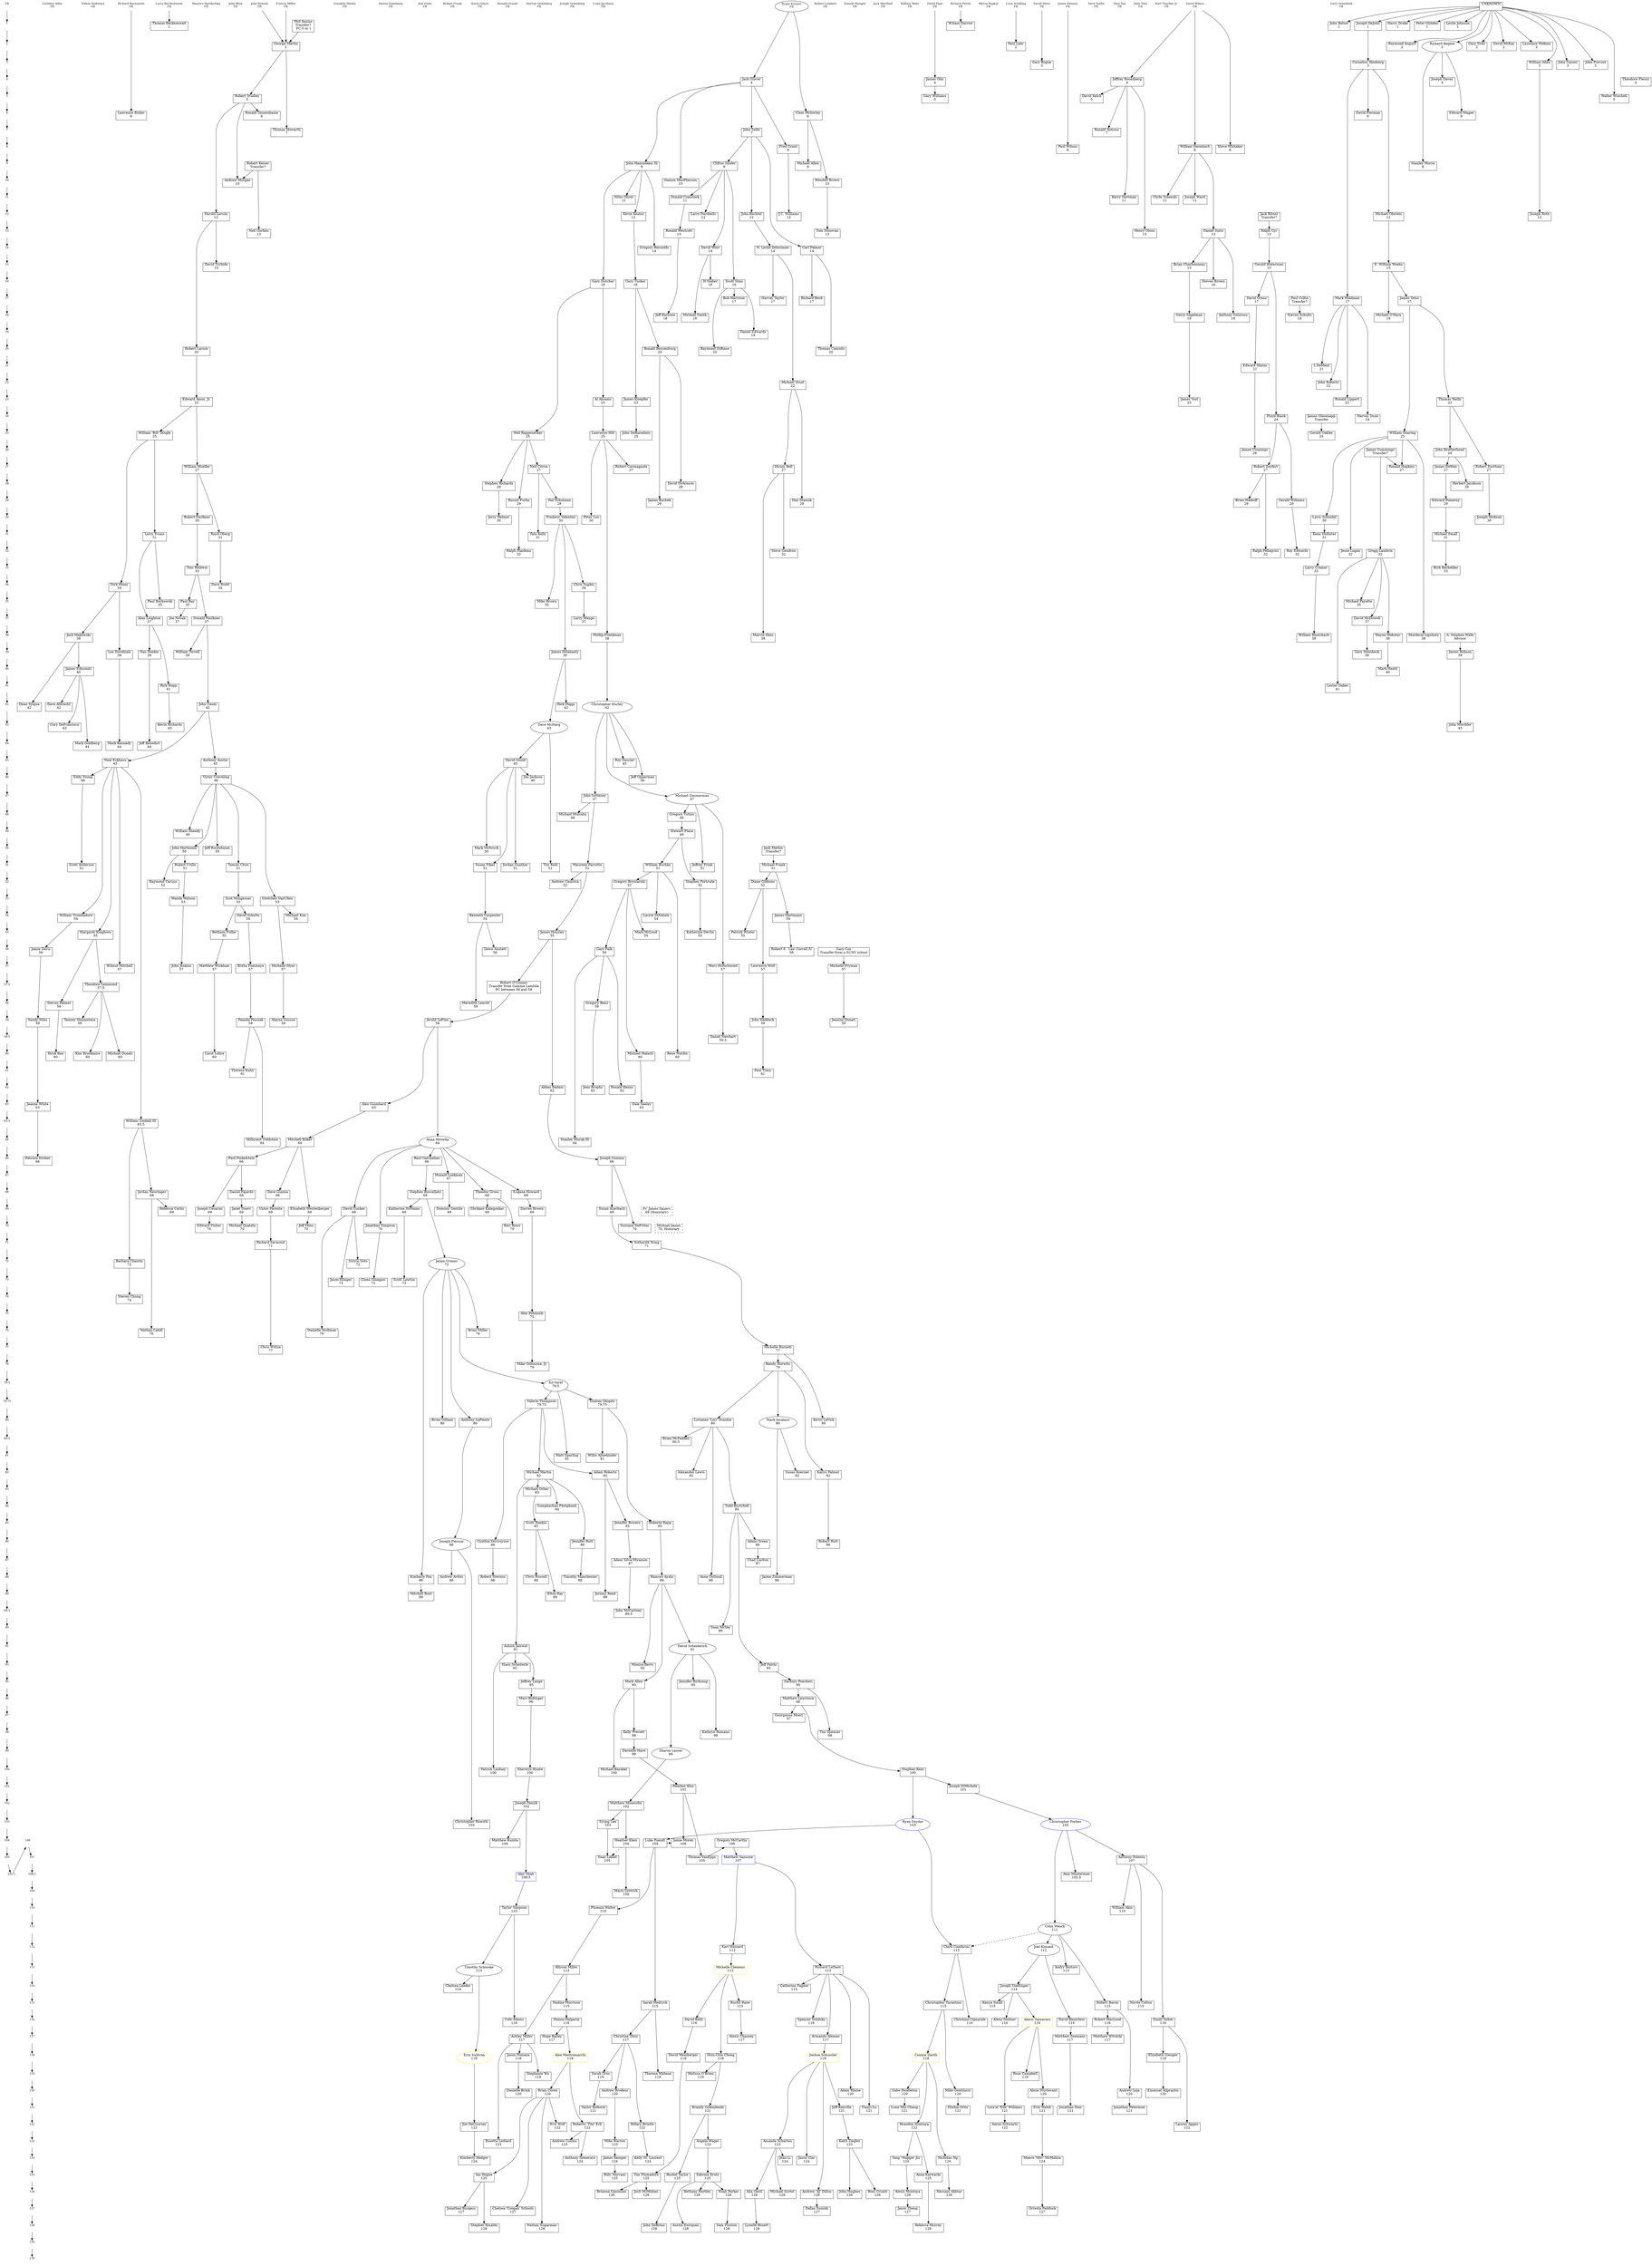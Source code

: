 digraph FamilyTree{

/* A few starter notes: Brother names can only be letters and _ no other punctuation or spaces. Each Pledge Class is listed sepereately, and can be used as a baseline for what the new PC needs. ex: {rank = same; PCNUMBER; NAME; NAME; NAME; } followed by the bigs, followed by nice labels. Questions can be directed to brother Eric Wolf */
{ /* This section mades the side and top bars */
	node [shape=plaintext, fontsize=12, labelloc=t];

	/* Side bar for the pledge classes */
	FB -> 1 -> 2 -> 3 -> 4 -> 5 -> 6 -> 7 -> 8 -> 9 -> 10 -> 11 -> 12 -> 13 -> 14 -> 15 -> 16 -> 17 -> 18 -> 19 -> 20 -> 21 -> 22 -> 23 -> 24 -> 25 -> 26 -> 27 -> 28 -> 29 -> 30 -> 31 -> 32 -> 33 -> 34 -> 35 -> 37 -> 38 -> 39 -> 40 -> 41 -> 42 -> 43 -> 44 -> 45 -> 46 -> 47 -> 48 -> 49 -> 50 -> 51 -> 52 -> 53 -> 54 -> 55 -> 56 -> 57 -> "57.5" -> 58 -> 59 -> "59.5" -> 60 -> 61 -> 62 -> 63 -> "63.5" -> 64 -> 66 -> 67 -> 68 -> 69 -> 70 -> 71 -> 72 -> 73 -> 74 -> 75 -> 76 -> 77 -> 79 -> "79.5" -> "79.75" -> 80 -> "80.5" -> 81 -> 82 -> 83 -> 84 -> 85 -> 86 -> 87 -> 88 -> 89 -> "89.5" -> 90 -> 91 -> 93 -> 95 -> 96 -> 97 -> 98 -> 99 -> 100 -> 101 -> 102 -> 103 -> 104 -> 105 -> "105.5" -> 106 -> 107 -> "108.5" -> 109 -> 110 -> 111 -> 112 -> 113 -> 114 -> 115 -> 116 -> 117 -> 118 -> 119 -> 120 -> 121 -> 122 -> 123 -> 124 -> 125 -> 126 -> 127 -> 128 -> 129 -> 130;

	/* First Pledge Class Brothers */
	Carleton_Allen; Edwin_Anderson; Richard_Barazzotto; Larry_Bartholomew; Maurice_Bartikofsky; John_Blair; John_Bowser; Franklin_Dierke; Steven_Eisenberg; Joel_Entin; Robert_Frank; Kevin_Gilson; Ronald_Graner; Harvey_Greenberg; Joseph_Greenberg; Louis_Jacobson; Roger_Kramer; Robert_Lambert; Donald_Manges; Jack_Marshall; Francis_Millor; William_Muto; David_Page; Richard_Parett; Myron_Rapkin; Leon_Schilling; David_Stern; James_Stevens; Terry_Sutfin; Paul_Tan; John_Tenz; Karl_Thurber_Jr; David_Wilson; Gary_Greenfield;
}

node [shape=box, labelloc=t];
splines=curve;

/* Problem children who have no class */
	Phil_Senise [label="Phil Senise\nTransfer?\n PC 0 or 1", labelloc=t];
	Robert_Keiser [label="Robert Keiser\nTransfer?", labelloc=t];
	Jack_Bitner [label="Jack Bitner\nTransfer?", labelloc=t];
	Paul_Collin [label="Paul Collin\nTransfer?", labelloc=t];
	James_Glasenapp [label="James Glasenapp\nTransfer", labelloc=t];
	James_Cummings [label="James Cummings\nTransfer?", labelloc=t];
	A_Stephen_Walls [label="A. Stephen Walls\nAdvisor", labelloc=t];
	Jack_Mathis [label="Jack Mathis\nTransfer?", labelloc=t];
	Gary_Cox [label="Gary Cox\nTransfer from a SUNY school", labelloc=t];

/* PC 0 (Founding Brothers) */
	{rank = same; FB; Carleton_Allen; Edwin_Anderson; Richard_Barazzotto; Larry_Bartholomew; Maurice_Bartikofsky; John_Blair; John_Bowser; Franklin_Dierke; Steven_Eisenberg; Joel_Entin; Robert_Frank; Kevin_Gilson; Ronald_Graner; Harvey_Greenberg; Joseph_Greenberg; Louis_Jacobson; Roger_Kramer; Robert_Lambert; Donald_Manges; Jack_Marshall; Francis_Millor; William_Muto; David_Page; Richard_Parett; Myron_Rapkin; Leon_Schilling; David_Stern; James_Stevens; Terry_Sutfin; Paul_Tan; John_Tenz; Karl_Thurber_Jr; David_Wilson; Gary_Greenfield; }
	/* Bigs */
		/* Mu_Lambda; */
	/* Labels */
		Carleton_Allen [label="Carleton Allen\nFB", labelloc=t];
		Edwin_Anderson [label="Edwin Anderson\nFB", labelloc=t];
		Richard_Barazzotto [label="Richard Barazzotto\nFB", labelloc=t];
		Larry_Bartholomew [label="Larry Bartholomew\nFB", labelloc=t];
		Maurice_Bartikofsky [label="Maurice Bartikofsky\nFB", labelloc=t];
		John_Blair [label="John Blair\nFB", labelloc=t];
		John_Bowser [label="John Bowser\nFB", labelloc=t];
		Franklin_Dierke [label="Franklin Dierke\nFB", labelloc=t];
		Steven_Eisenberg [label="Steven Eisenberg\nFB", labelloc=t];
		Joel_Entin [label="Joel Entin\nFB", labelloc=t];
		Robert_Frank [label="Robert Frank\nFB", labelloc=t];
		Kevin_Gilson [label="Kevin Gilson\nFB", labelloc=t];
		Ronald_Graner [label="Ronald Graner\nFB", labelloc=t];
		Harvey_Greenberg [label="Harvey Greenberg\nFB", labelloc=t];
		Joseph_Greenberg [label="Joseph Greenberg\nFB", labelloc=t];
		Louis_Jacobson [label="Louis Jacobson\nFB", labelloc=t];
		Roger_Kramer [label="Roger Kramer\nFB",shape=oval, labelloc=t];
		Robert_Lambert [label="Robert Lambert\nFB", labelloc=t];
		Donald_Manges [label="Donald Manges\nFB", labelloc=t];
		Jack_Marshall [label="Jack Marshall\nFB", labelloc=t];
		Francis_Millor [label="Francis Millor\nFB", labelloc=t];
		William_Muto [label="William Muto\nFB", labelloc=t];
		David_Page [label="David Page\nFB", labelloc=t];
		Richard_Parett [label="Richard Parett\nFB", labelloc=t];
		Myron_Rapkin [label="Myron Rapkin\nFB", labelloc=t];
		Leon_Schilling [label="Leon Schilling\nFB", labelloc=t];
		David_Stern [label="David Stern\nFB", labelloc=t];
		James_Stevens [label="James Stevens\nFB", labelloc=t];
		Terry_Sutfin [label="Terry Sutfin\nFB", labelloc=t];
		Paul_Tan [label="Paul Tan\nFB", labelloc=t];
		John_Tenz [label="John Tenz\nFB", labelloc=t];
		Karl_Thurber_Jr [label="Karl Thurber, Jr.\nFB", labelloc=t];
		David_Wilson [label="David Wilson\nFB", labelloc=t];
		Gary_Greenfield [label="Gary Greenfield\nFB", labelloc=t];

/* PC 1 */
	{rank = same; 1; Thomas_Recktenwalt; John_Balser; Wiliam_Darrow; Joseph_DeJohn; Harry_Drake; Peter_Glidden; Leslie_Johnson; }
	/* Bigs */
		Larry_Bartholomew -> Thomas_Recktenwalt;
		UNKNOWN -> John_Balser;
		Richard_Parett -> Wiliam_Darrow;
		UNKNOWN -> Joseph_DeJohn;
		UNKNOWN -> Harry_Drake;
		UNKNOWN -> Peter_Glidden;
		UNKNOWN -> Leslie_Johnson;
	/* Labels */
		Thomas_Recktenwalt [label="Thomas Recktenwalt\n1", labelloc=t];
		John_Balser [label="John Balser\n1", labelloc=t];
		Wiliam_Darrow [label="Wiliam Darrow\n1", labelloc=t];
		Joseph_DeJohn [label="Joseph DeJohn\n1", labelloc=t];
		Harry_Drake [label="Harry Drake\n1", labelloc=t];
		Peter_Glidden [label="Peter Glidden\n1", labelloc=t];
		Leslie_Johnson [label="Leslie Johnson\n1", labelloc=t];

/* PC 2 */
	{rank = same; 2; George_Martin; Raymond_August; Richard_Begbie; Gary_Dreo; Paul_Lahr; David_McKay; Laurence_Nelkins; }
	/* Bigs */
		Phil_Senise -> George_Martin;
		Francis_Millor -> George_Martin;
		John_Bowser -> George_Martin;
		UNKNOWN -> Raymond_August;
		UNKNOWN -> Richard_Begbie;
		UNKNOWN -> Gary_Dreo;
		Leon_Schilling -> Paul_Lahr;
		UNKNOWN -> David_McKay;
		UNKNOWN -> Laurence_Nelkins;
	/* Labels */
		George_Martin [label="George Martin\n2", labelloc=t];
		Raymond_August [label="Raymond August\n2", labelloc=t];
		Richard_Begbie [label="Richard Begbie\n2",shape=oval, labelloc=t];
		Gary_Dreo [label="Gary Dreo\n2", labelloc=t];
		Paul_Lahr [label="Paul Lahr\n2", labelloc=t];
		David_McKay [label="David McKay\n2", labelloc=t];
		Laurence_Nelkins [label="Laurence Nelkins\n2", labelloc=t];

/* PC 3 */
	{rank = same; 3; William_Allen; Gary_Bogue; John_Casoni; Cornelius_Illenberg; John_Prevost; }
	/* Bigs */
		UNKNOWN -> William_Allen;
		David_Stern -> Gary_Bogue;
		UNKNOWN -> John_Casoni;
		Joseph_DeJohn -> Cornelius_Illenberg;
		UNKNOWN -> John_Prevost;
	/* Labels */
		William_Allen [label="William Allen\n3", labelloc=t];
		Gary_Bogue [label="Gary Bogue\n3", labelloc=t];
		John_Casoni [label="John Casoni\n3", labelloc=t];
		Cornelius_Illenberg [label="Cornelius Illenberg\n3", labelloc=t];
		John_Prevost [label="John Prevost\n3", labelloc=t];

/* PC 4 */
	{rank = same; 4; Jack_Glover; Joseph_Davey; Theodore_Fleury; James_Olin; Jeffrey_Rosenberg; }
	/* Bigs */
		Roger_Kramer -> Jack_Glover;
		Richard_Begbie -> Joseph_Davey;
		Theodore_Fleury;
		David_Page -> James_Olin;
		David_Wilson -> Jeffrey_Rosenberg;
	/* Labels */
		Jack_Glover [label="Jack Glover\n4", labelloc=t];
		Joseph_Davey [label="Joseph Davey\n4", labelloc=t];
		Theodore_Fleury [label="Theodore Fleury\n4", labelloc=t];
		James_Olin [label="James Olin\n4", labelloc=t];
		Jeffrey_Rosenberg [label="Jeffrey Rosenberg\n4", labelloc=t];

/* PC 5 */
	{rank = same; 5; David_Kelch; Robert_Studley; Gary_Williams; Walter_Winchell; }
	/* Bigs */
		Jeffrey_Rosenberg -> David_Kelch;
		George_Martin -> Robert_Studley;
		James_Olin -> Gary_Williams;
		UNKNOWN -> Walter_Winchell;
	/* Labels */
		David_Kelch [label="David Kelch\n5", labelloc=t];
		Robert_Studley [label="Robert Studley\n5", labelloc=t];
		Gary_Williams [label="Gary Williams\n5", labelloc=t];
		Walter_Winchell [label="Walter Winchell\n5", labelloc=t];

/* PC 6 */
	{rank = same; 6; Clem_McSorley; Lawrence_Butler; David_Fierman; Edward_Magee; Ronald_Tannenbaum; }
	/* Bigs */
		Roger_Kramer -> Clem_McSorley;
		Richard_Barazzotto -> Lawrence_Butler;
		Cornelius_Illenberg -> David_Fierman;
		Richard_Begbie -> Edward_Magee;
		Robert_Studley -> Ronald_Tannenbaum;
	/* Labels */
		Clem_McSorley [label="Clem McSorley\n6", labelloc=t];
		Lawrence_Butler [label="Lawrence Butler\n6", labelloc=t];
		David_Fierman [label="David Fierman\n6", labelloc=t];
		Edward_Magee [label="Edward Magee\n6", labelloc=t];
		Ronald_Tannenbaum [label="Ronald Tannenbaum\n6", labelloc=t];

/* PC 7 */
	{rank = same; 7; John_Seibt; Ronald_Antioco; Thomas_Howarth; }
	/* Bigs */
		Jack_Glover -> John_Seibt;
		Jeffrey_Rosenberg -> Ronald_Antioco;
		George_Martin -> Thomas_Howarth;
	/* Labels */
		John_Seibt [label="John Seibt\n7", labelloc=t];
		Ronald_Antioco [label="Ronald Antioco\n7", labelloc=t];
		Thomas_Howarth [label="Thomas Howarth\n7", labelloc=t];

/* PC 8 */
	{rank = same; 8; Paul_Wilson; Fred_Grant; William_Heimbach; Steve_Whitaker; }
	/* Bigs */
		James_Stevens -> Paul_Wilson;
		Jack_Glover -> Fred_Grant;
		David_Wilson -> William_Heimbach;
		David_Wilson -> Steve_Whitaker;
	/* Labels */
		Paul_Wilson [label="Paul Wilson\n8", labelloc=t];
		Fred_Grant [label="Fred Grant\n8", labelloc=t];
		William_Heimbach [label="William Heimbach\n8", labelloc=t];
		Steve_Whitaker [label="Steve Whitaker\n8", labelloc=t];

/* PC 9 */
	{rank = same; 9; John_Hammeken_III; Michael_Allen; Stanley_Morse; Clifton_Snider; }
	/* Bigs */
		Jack_Glover -> John_Hammeken_III;
		Clem_McSorley -> Michael_Allen;
		Richard_Begbie -> Stanley_Morse;
		John_Seibt -> Clifton_Snider;
		
	/* Labels */
		John_Hammeken_III [label="John Hammeken III\n9", labelloc=t];
		Michael_Allen [label="Michael Allen\n9", labelloc=t];
		Stanley_Morse [label="Stanley Morse\n9", labelloc=t];
		Clifton_Snider [label="Clifton Snider\n9", labelloc=t];

/* PC 10 */
	{rank = same; 10; Andrew_Morgan; Wendall_Brown; Damon_MacPherson; }
	/* Bigs */
		/* BOOKMARK */
		Robert_Studley -> Andrew_Morgan;
		Robert_Keiser -> Andrew_Morgan;
		Clem_McSorley -> Wendall_Brown;
		Jack_Glover -> Damon_MacPherson;
	/* Labels */
		Andrew_Morgan [label="Andrew Morgan\n10", labelloc=t];
		Wendall_Brown [label="Wendall Brown\n10", labelloc=t];
		Damon_MacPherson [label="Damon MacPherson\n10", labelloc=t];

/* PC 11 */
	{rank = same; 11; Donald_Comstock; Barry_Hartman; Niles_Oliver; Clyde_Solenski; Joseph_Ward; }
	/* Bigs */
		Clifton_Snider -> Donald_Comstock;
		Jeffrey_Rosenberg -> Barry_Hartman;
		John_Hammeken_III -> Niles_Oliver;
		William_Heimbach -> Clyde_Solenski;
		William_Heimbach -> Joseph_Ward;
	/* Labels */
		Donald_Comstock [label="Donald Comstock\n11", labelloc=t];
		Barry_Hartman [label="Barry Hartman\n11", labelloc=t];
		Niles_Oliver [label="Niles Oliver\n11", labelloc=t];
		Clyde_Solenski [label="Clyde Solenski\n11", labelloc=t];
		Joseph_Ward [label="Joseph Ward\n11", labelloc=t];

/* PC 12 */
	{rank = same; 12; Kevin_Keator; John_Bechtel; Harold_Larson; Michael_Obstein; Larry_Pocobello; Joseph_Roth; JC_Williams; }
	/* Bigs */
		John_Hammeken_III -> Kevin_Keator;
		John_Seibt -> John_Bechtel;
		Robert_Studley -> Harold_Larson;
		Cornelius_Illenberg -> Michael_Obstein;
		Clifton_Snider -> Larry_Pocobello;
		William_Allen -> Joseph_Roth;
		Fred_Grant -> JC_Williams;
	/* Labels */
		Kevin_Keator [label="Kevin Keator\n12", labelloc=t];
		John_Bechtel [label="John Bechtel\n12", labelloc=t];
		Harold_Larson [label="Harold Larson\n12", labelloc=t];
		Michael_Obstein [label="Michael Obstein\n12", labelloc=t];
		Larry_Pocobello [label="Larry Pocobello\n12", labelloc=t];
		Joseph_Roth [label="Joseph Roth\n12", labelloc=t];
		JC_Williams [label="J.C. Williams\n12", labelloc=t];

/* PC 13 */
	{rank = same; 13; Henry_Olson; Ralph_Cyr; Tom_Donovan; Neil_Gorfain; Daniel_Sinto; Ronald_Westcott; }
	/* Bigs */
		Jeffrey_Rosenberg -> Henry_Olson;
		Jack_Bitner -> Ralph_Cyr;
		Wendall_Brown -> Tom_Donovan;
		Robert_Keiser -> Neil_Gorfain;
		William_Heimbach -> Daniel_Sinto;
		Donald_Comstock -> Ronald_Westcott;
	/* Labels */
		Henry_Olson [label="Henry Olson\n13", labelloc=t];
		Ralph_Cyr [label="Ralph Cyr\n13", labelloc=t];
		Tom_Donovan [label="Tom Donovan\n13", labelloc=t];
		Neil_Gorfain [label="Neil Gorfain\n13", labelloc=t];
		Daniel_Sinto [label="Daniel Sinto\n13", labelloc=t];
		Ronald_Westcott [label="Ronald Westcott\n13", labelloc=t];

/* PC 14 */
	{rank = same; 14; Carl_Palmer; N_Delorimier; Gregory_Reynolds; David_West; }
	/* Bigs */
		John_Seibt -> Carl_Palmer;
		John_Bechtel -> N_Delorimier;
		John_Hammeken_III -> Gregory_Reynolds;
		Clifton_Snider -> David_West;
	/* Labels */
		Carl_Palmer [label="Carl Palmer\n14", labelloc=t];
		N_Delorimier [label="N. Leslie Delorimier\n14", labelloc=t];
		Gregory_Reynolds [label="Gregory Reynolds\n14", labelloc=t];
		David_West [label="David West\n14", labelloc=t];

/* PC 15 */
	{rank = same; 15; Brian_Charbonneau; David_Turbide; Gerald_Waterman; E_William_Weeks; }
	/* Bigs */
		Daniel_Sinto -> Brian_Charbonneau;
		Harold_Larson -> David_Turbide;
		Ralph_Cyr -> Gerald_Waterman;
		Michael_Obstein -> E_William_Weeks;
	/* Labels */
		Brian_Charbonneau [label="Brian Charbonneau\n15", labelloc=t];
		David_Turbide [label="David Turbide\n15", labelloc=t];
		Gerald_Waterman [label="Gerald Waterman\n15", labelloc=t];
		E_William_Weeks [label="E. William Weeks\n15", labelloc=t];

/* PC 16 */
	{rank = same; 16; Scott_Sims; Steven_Brown; Gary_Dutcher; H_Sieber; Gary_Tucker; }
	/* Bigs */
		Clifton_Snider -> Scott_Sims;
		Daniel_Sinto -> Steven_Brown;
		John_Hammeken_III -> Gary_Dutcher;
		David_West -> H_Sieber;
		Kevin_Keator -> Gary_Tucker;
	/* Labels */
		Scott_Sims [label="Scott Sims\n16", labelloc=t];
		Steven_Brown [label="Steven Brown\n16", labelloc=t];
		Gary_Dutcher [label="Gary Dutcher\n16", labelloc=t];
		H_Sieber [label="H Sieber\n16", labelloc=t];
		Gary_Tucker [label="Gary Tucker\n16", labelloc=t];

/* PC 17 */
	{rank = same; 17; James_Tetor; Richard_Beck; David_Greso; Harvey_Taylor; Bob_Harrison; Mark_Waldman; }
	/* Bigs */
		E_William_Weeks -> James_Tetor;
		Carl_Palmer -> Richard_Beck;
		Gerald_Waterman -> David_Greso;
		N_Delorimier -> Harvey_Taylor;
		Scott_Sims -> Bob_Harrison;
		Cornelius_Illenberg -> Mark_Waldman;
	/* Labels */
		James_Tetor [label="James Tetor\n17", labelloc=t];
		Richard_Beck [label="Richard Beck\n17", labelloc=t];
		David_Greso [label="David Greso\n17", labelloc=t];
		Harvey_Taylor [label="Harvey Taylor\n17", labelloc=t];
		Bob_Harrison [label="Bob Harrison\n17", labelloc=t];
		Mark_Waldman [label="Mark Waldman\n17", labelloc=t];

/* PC 18 */
	{rank = same; 18; Gerry_Segelman; Jeff_Barlowe; Anthony_Coloroso; Michael_OHara; Steven_Schultz; Michael_Smith; }
	/* Bigs */
		Brian_Charbonneau -> Gerry_Segelman;
		Ronald_Westcott -> Jeff_Barlowe;
		Daniel_Sinto -> Anthony_Coloroso;
		E_William_Weeks -> Michael_OHara;
		Paul_Collin -> Steven_Schultz;
		David_West -> Michael_Smith;
	/* Labels */
		Gerry_Segelman [label="Gerry Segelman\n18", labelloc=t];
		Jeff_Barlowe [label="Jeff Barlowe\n18", labelloc=t];
		Anthony_Coloroso [label="Anthony Coloroso\n18", labelloc=t];
		Michael_OHara [label="Michael O'Hara\n18", labelloc=t];
		Steven_Schultz [label="Steven Schultz\n18", labelloc=t];
		Michael_Smith [label="Michael Smith\n18", labelloc=t];

/* PC 19 */
	{rank = same; 19; Daniel_Edwards; }
	/* Bigs */
		Scott_Sims -> Daniel_Edwards;
	/* Labels */
		Daniel_Edwards [label="Daniel Edwards\n19", labelloc=t];

/* PC 20 */
	{rank = same; 20; Ronald_Beuzenburg; Thomas_Camiolo; Raymond_DiBiase; Robert_Larson; }
	/* Bigs */
		Gary_Tucker -> Ronald_Beuzenburg;
		Carl_Palmer -> Thomas_Camiolo;
		Scott_Sims -> Raymond_DiBiase;
		Harold_Larson -> Robert_Larson;
	/* Labels */
		Ronald_Beuzenburg [label="Ronald Beuzenburg\n20", labelloc=t];
		Thomas_Camiolo [label="Thomas Camiolo\n20", labelloc=t];
		Raymond_DiBiase [label="Raymond DiBiase\n20", labelloc=t];
		Robert_Larson [label="Robert Larson\n20", labelloc=t];

/* PC 21 */
	{rank = same; 21; L_DeMent; Edward_Shirey; }
	/* Bigs */
		Mark_Waldman -> L_DeMent;
		David_Greso -> Edward_Shirey;
	/* Labels */
		L_DeMent [label="L DeMent\n21", labelloc=t];
		Edward_Shirey [label="Edward Shirey\n21", labelloc=t];

/* PC 22 */
	{rank = same; 22; John_Roberts; Michael_Doud; }
	/* Bigs */
		Mark_Waldman -> John_Roberts;
		N_Delorimier -> Michael_Doud;
	/* Labels */
		John_Roberts [label="John Roberts\n22", labelloc=t];
		Michael_Doud [label="Michael Doud\n22", labelloc=t];

/* PC 23 */
	{rank = same; 23; James_Yost; Edward_Amos_Jr; James_Kloepfer; Ronald_Lippert; Thomas_Reilly; Al_Abrams; }
	/* Bigs */
		Gerry_Segelman -> James_Yost;
		Robert_Larson -> Edward_Amos_Jr;
		Gary_Tucker -> James_Kloepfer;
		Mark_Waldman -> Ronald_Lippert;
		James_Tetor -> Thomas_Reilly;
		Gary_Dutcher -> Al_Abrams;
	/* Labels */
		James_Yost [label="James Yost\n23", labelloc=t];
		Edward_Amos_Jr [label="Edward Amos, Jr.\n23", labelloc=t];
		James_Kloepfer [label="James Kloepfer\n23", labelloc=t];
		Ronald_Lippert [label="Ronald Lippert\n23", labelloc=t];
		Thomas_Reilly [label="Thomas Reilly\n23", labelloc=t];
		Al_Abrams [label="Al Abrams\n23", labelloc=t];

/* PC 24 */
	{rank = same; 24; Floyd_Black; Harvey_Duze; }
	/* Bigs */
		Gerald_Waterman -> Floyd_Black;
		Mark_Waldman -> Harvey_Duze;
	/* Labels */
		Floyd_Black [label="Floyd Black\n24", labelloc=t];
		Harvey_Duze [label="Harvey Duze\n24", labelloc=t];

/* PC 25 */
	{rank = same; 25; Gerald_Oakley; John_DeBaradinis; William_Dingle; William_Gearing; Lawrence_Hill; Neil_Rappenecker; }
	/* Bigs */
		James_Glasenapp -> Gerald_Oakley;
		James_Kloepfer -> John_DeBaradinis;
		Edward_Amos_Jr -> William_Dingle;
		James_Tetor -> William_Gearing;
		Al_Abrams -> Lawrence_Hill;
		Gary_Dutcher -> Neil_Rappenecker;
	/* Labels */
		Gerald_Oakley [label="Gerald Oakley\n25", labelloc=t];
		John_DeBaradinis [label="John DeBaradinis\n25", labelloc=t];
		William_Dingle [label="William 'Bill' Dingle\n25", labelloc=t];
		William_Gearing [label="William Gearing\n25", labelloc=t];
		Lawrence_Hill [label="Lawrence Hill\n25", labelloc=t];
		Neil_Rappenecker [label="Neil Rappenecker\n25", labelloc=t];

/* PC 26 */
	{rank = same; 26; John_Brotherhood; James_Cunnings; }
	/* Bigs */
		Thomas_Reilly -> John_Brotherhood;
		Edward_Shirey -> James_Cunnings;
	/* Labels */
		John_Brotherhood [label="John Brotherhood\n26", labelloc=t];
		James_Cunnings [label="James Cunnings\n26", labelloc=t];

/* PC 27 */
	{rank = same; 27; Robert_Carmagnola; Hiram_Bell; Neil_Citron; James_DeWan; Robert_Eastham; Ronald_Hopkins; William_Mueller; Robert_Seyfert; }
	/* Bigs */
		Lawrence_Hill -> Robert_Carmagnola;
		Michael_Doud -> Hiram_Bell;
		Neil_Rappenecker -> Neil_Citron;
		John_Brotherhood -> James_DeWan;
		Thomas_Reilly -> Robert_Eastham;
		William_Gearing -> Ronald_Hopkins;
		James_Cummings -> Ronald_Hopkins;
		Edward_Amos_Jr -> William_Mueller;
		Floyd_Black -> Robert_Seyfert;
	/* Labels */
		Robert_Carmagnola [label="Robert Carmagnola\n27", labelloc=t];
		Hiram_Bell [label="Hiram Bell\n27", labelloc=t];
		Neil_Citron [label="Neil Citron\n27", labelloc=t];
		James_DeWan [label="James DeWan\n27", labelloc=t];
		Robert_Eastham [label="Robert Eastham\n27", labelloc=t];
		Ronald_Hopkins [label="Ronald Hopkins\n27", labelloc=t];
		William_Mueller [label="William Mueller\n27", labelloc=t];
		Robert_Seyfert [label="Robert Seyfert\n27", labelloc=t];

/* PC 28 */
	{rank = same; 28; David_Dickinson; Herbert_Jacobson; Stephen_Richards; }
	/* Bigs */
		Ronald_Beuzenburg -> David_Dickinson;
		John_Brotherhood -> Herbert_Jacobson;
		Neil_Rappenecker -> Stephen_Richards;
	/* Labels */
		David_Dickinson [label="David Dickinson\n28", labelloc=t];
		Herbert_Jacobson [label="Herbert Jacobson\n28", labelloc=t];
		Stephen_Richards [label="Stephen Richards\n28", labelloc=t];

/* PC 29 */
	{rank = same; 29; Hal_Schulman; James_Buchek; Russel_Fuchs; Brian_Hatkoff; Edward_Pomeroy; Dan_Stasiuk; Gerald_Williams; }
	/* Bigs */
		Neil_Citron -> Hal_Schulman;
		Ronald_Beuzenburg -> James_Buchek;
		Neil_Rappenecker -> Russel_Fuchs;
		Robert_Seyfert -> Brian_Hatkoff;
		James_DeWan -> Edward_Pomeroy;
		Michael_Doud -> Dan_Stasiuk;
		Floyd_Black -> Gerald_Williams;
	/* Labels */
		Hal_Schulman [label="Hal Schulman\n29", labelloc=t];
		James_Buchek [label="James Buchek\n29", labelloc=t];
		Russel_Fuchs [label="Russel Fuchs\n29", labelloc=t];
		Brian_Hatkoff [label="Brian Hatkoff\n29", labelloc=t];
		Edward_Pomeroy [label="Edward Pomeroy\n29", labelloc=t];
		Dan_Stasiuk [label="Dan Stasiuk\n29", labelloc=t];
		Gerald_Williams [label="Gerald Williams\n29", labelloc=t];

/* PC 30 */
	{rank = same; 30; Peter_Los; Joseph_Hickson; Robert_Faulkner; Jerry_Helmer; Larry_Schindel; Frederic_Valentini; }
	/* Bigs */
		Lawrence_Hill -> Peter_Los;
		Robert_Eastham -> Joseph_Hickson;
		William_Mueller -> Robert_Faulkner;
		Stephen_Richards -> Jerry_Helmer;
		William_Gearing -> Larry_Schindel;
		Hal_Schulman -> Frederic_Valentini;
	/* Labels */
		Peter_Los [label="Peter Los\n30", labelloc=t];
		Joseph_Hickson [label="Joseph Hickson\n30", labelloc=t];
		Robert_Faulkner [label="Robert Faulkner\n30", labelloc=t];
		Jerry_Helmer [label="Jerry Helmer\n30", labelloc=t];
		Larry_Schindel [label="Larry Schindel\n30", labelloc=t];
		Frederic_Valentini [label="Frederic Valentini\n30", labelloc=t];

/* PC 31 */
	{rank = same; 31; Tate_Kelly; Larry_Evans; Kenn_Hollister; Royd_Oberg; Michael_Small; }
	/* Bigs */
		Neil_Citron -> Tate_Kelly;
		William_Dingle -> Larry_Evans;
		Larry_Schindel -> Kenn_Hollister;
		William_Mueller -> Royd_Oberg;
		Edward_Pomeroy -> Michael_Small;
	/* Labels */
		Tate_Kelly [label="Tate Kelly\n31", labelloc=t];
		Larry_Evans [label="Larry Evans\n31", labelloc=t];
		Kenn_Hollister [label="Kenn Hollister\n31", labelloc=t];
		Royd_Oberg [label="Royd Oberg\n31", labelloc=t];
		Michael_Small [label="Michael Small\n31", labelloc=t];

/* PC 32 */
	{rank = same; 32; Gregg_Lambrix; Ray_Edwards; Steve_Gendron; Jesse_Logan; Ralph_Pellegrini; Ralph_Plaideau; }
	/* Bigs */
		James_Cummings -> Gregg_Lambrix;
		Gerald_Williams -> Ray_Edwards;
		Hiram_Bell -> Steve_Gendron;
		William_Gearing -> Jesse_Logan;
		Robert_Seyfert -> Ralph_Pellegrini;
		Russel_Fuchs -> Ralph_Plaideau;
	/* Labels */
		Gregg_Lambrix [label="Gregg Lambrix\n32", labelloc=t];
		Ray_Edwards [label="Ray Edwards\n32", labelloc=t];
		Steve_Gendron [label="Steve Gendron\n32", labelloc=t];
		Jesse_Logan [label="Jesse Logan\n32", labelloc=t];
		Ralph_Pellegrini [label="Ralph Pellegrini\n32", labelloc=t];
		Ralph_Plaideau [label="Ralph Plaideau\n32", labelloc=t];

/* PC 33 */
	{rank = same; 33; Tom_Baldwin; Larry_Cramer; Rich_Bachelder; }
	/* Bigs */
		Robert_Faulkner -> Tom_Baldwin;
		Kenn_Hollister -> Larry_Cramer;
		Michael_Small -> Rich_Bachelder;
	/* Labels */
		Tom_Baldwin [label="Tom Baldwin\n33", labelloc=t];
		Larry_Cramer [label="Larry Cramer\n33", labelloc=t];
		Rich_Bachelder [label="Rich Bachelder\n33", labelloc=t];

/* PC 34 */
	{rank = same; 34; Dirk_Hiney; Dave_Budd; Chris_Supkis; }
	/* Bigs */
		William_Dingle -> Dirk_Hiney;
		Royd_Oberg -> Dave_Budd;
		Frederic_Valentini -> Chris_Supkis;
	/* Labels */
		Dirk_Hiney [label="Dirk Hiney\n34", labelloc=t];
		Dave_Budd [label="Dave Budd\n34", labelloc=t];
		Chris_Supkis [label="Chris Supkis\n34", labelloc=t];

/* PC 35 */
	{rank = same; 35; Paul_Borkowski; Mike_Brown; Michael_Payette; Paul_Ray; }
	/* Bigs */
		Larry_Evans -> Paul_Borkowski;
		Frederic_Valentini -> Mike_Brown;
		Gregg_Lambrix -> Michael_Payette;
		Tom_Baldwin -> Paul_Ray;
	/* Labels */
		Paul_Borkowski [label="Paul Borkowski\n35", labelloc=t];
		Mike_Brown [label="Mike Brown\n35", labelloc=t];
		Michael_Payette [label="Michael Payette\n35", labelloc=t];
		Paul_Ray [label="Paul Ray\n35", labelloc=t];

/* PC 37 */
	{rank = same; 37; Donald_Faulkner; David_McDowell; Joe_Novak; Alan_Leighton; Larry_Mange; }
	/* Bigs */
		Tom_Baldwin -> Donald_Faulkner;
		Gregg_Lambrix -> David_McDowell;
		Paul_Ray -> Joe_Novak;
		Larry_Evans -> Alan_Leighton;
		Chris_Supkis -> Larry_Mange;
	/* Labels */
		Donald_Faulkner [label="Donald Faulkner\n37", labelloc=t];
		David_McDowell [label="David McDowell\n37", labelloc=t];
		Joe_Novak [label="Joe Novak\n37", labelloc=t];
		Alan_Leighton [label="Alan Leighton\n37", labelloc=t];
		Larry_Mange [label="Larry Mange\n37", labelloc=t];

/* PC 38 */
	{rank = same; 38; Wayne_Webster; Phillip_Freedman; Marvin_Hein; William_Beyerbach; Jack_Makowski; Mordecai_Lipshutz; }
	/* Bigs */
		Gregg_Lambrix -> Wayne_Webster;
		Lawrence_Hill -> Phillip_Freedman;
		Hiram_Bell -> Marvin_Hein;
		Larry_Cramer -> William_Beyerbach;
		Dirk_Hiney -> Jack_Makowski;
		William_Gearing -> Mordecai_Lipshutz;
	/* Labels */
		Wayne_Webster [label="Wayne Webster\n38", labelloc=t];
		Phillip_Freedman [label="Phillip Freedman\n38", labelloc=t];
		Marvin_Hein [label="Marvin Hein\n38", labelloc=t];
		William_Beyerbach [label="William Beyerbach\n38", labelloc=t];
		Jack_Makowski [label="Jack Makowski\n38", labelloc=t];
		Mordecai_Lipshutz [label="Mordecai Lipshutz\n38", labelloc=t];

/* PC 39 */
	{rank = same; 39; Dan_Denkin; James_Delahanty; Lee_Dorobiala; James_Robson; Gary_Steinbeck; William_Terrell; }
	/* Bigs */
		Alan_Leighton -> Dan_Denkin;
		Frederic_Valentini -> James_Delahanty;
		Dirk_Hiney -> Lee_Dorobiala;
		A_Stephen_Walls -> James_Robson;
		David_McDowell -> Gary_Steinbeck;
		Donald_Faulkner -> William_Terrell;
	/* Labels */
		Dan_Denkin [label="Dan Denkin\n39", labelloc=t];
		James_Delahanty [label="James Delahanty\n39", labelloc=t];
		Lee_Dorobiala [label="Lee Dorobiala\n39", labelloc=t];
		James_Robson [label="James Robson\n39", labelloc=t];
		Gary_Steinbeck [label="Gary Steinbeck\n39", labelloc=t];
		William_Terrell [label="William Terrell\n39", labelloc=t];

/* PC 40 */
	{rank = same; 40; James_Edmonds; Mark_Heath; }
	/* Bigs */
		Wayne_Webster -> Mark_Heath;
		Jack_Makowski -> James_Edmonds;
	/* Labels */
		James_Edmonds [label="James Edmonds\n40", labelloc=t];
		Mark_Heath [label="Mark Heath\n40", labelloc=t];

/* PC 41 */
	{rank = same; 41; Rick_Hopp; Lester_Oakes; }
	/* Bigs */
		Alan_Leighton -> Rick_Hopp;
		Gregg_Lambrix -> Lester_Oakes;
	/* Labels */
		Rick_Hopp [label="Rick Hopp\n41", labelloc=t];
		Lester_Oakes [label="Lester Oakes\n41", labelloc=t];

/* PC 42 */
	{rank = same; 42; Dean_Syajna; Dave_Albrecht; Rick_Higgs; John_Casey; Christopher_Hurley; }
	/* Bigs */
		Jack_Makowski -> Dean_Syajna;
		James_Edmonds -> Dave_Albrecht;
		James_Delahanty -> Rick_Higgs;
		Donald_Faulkner -> John_Casey;
		Phillip_Freedman -> Christopher_Hurley;
	/* Labels */
		Dean_Syajna [label="Dean Syajna\n42", labelloc=t];
		Dave_Albrecht [label="Dave Albrecht\n42", labelloc=t];
		Rick_Higgs [label="Rick Higgs\n42", labelloc=t];
		John_Casey [label="John Casey\n42", labelloc=t];
		Christopher_Hurley [label="Christopher Hurley\n42",shape=oval, labelloc=t];

/* PC 43 */
	{rank = same; 43; Dave_McHarg; Gary_DeFrancisco; John_Mischler; Kevin_Richards; }
	/* Bigs */
		James_Delahanty -> Dave_McHarg;
		James_Edmonds -> Gary_DeFrancisco;
		James_Robson -> John_Mischler;
		Rick_Hopp -> Kevin_Richards;
	/* Labels */
		Dave_McHarg [label="Dave McHarg\n43",shape=oval, labelloc=t];
		Gary_DeFrancisco [label="Gary DeFrancisco\n43", labelloc=t];
		John_Mischler [label="John Mischler\n43", labelloc=t];
		Kevin_Richards [label="Kevin Richards\n43", labelloc=t];

/* PC 44 */
	{rank = same; 44; Jeff_Benedict; Mark_Goldberg; Mark_Kennedy; }
	/* Bigs */
		Dan_Denkin -> Jeff_Benedict;
		James_Edmonds -> Mark_Goldberg;
		Lee_Dorobiala -> Mark_Kennedy;
	/* Labels */
		Jeff_Benedict [label="Jeff Benedict\n44", labelloc=t];
		Mark_Goldberg [label="Mark Goldberg\n44", labelloc=t];
		Mark_Kennedy [label="Mark Kennedy\n44", labelloc=t];

/* PC 45 */
	{rank = same; 45; Anthony_Austin; Neal_Eckhaus; David_Gould; Roy_Saucier; }
	/* Bigs */
		John_Casey -> Anthony_Austin;
		John_Casey -> Neal_Eckhaus;
		Dave_McHarg -> David_Gould;
		Christopher_Hurley -> Roy_Saucier;
	/* Labels */
		Anthony_Austin [label="Anthony Austin\n45", labelloc=t];
		Neal_Eckhaus [label="Neal Eckhaus\n45", labelloc=t];
		David_Gould [label="David Gould\n45", labelloc=t];
		Roy_Saucier [label="Roy Saucier\n45", labelloc=t];

/* PC 46 */
	{rank = same; 46; Victor_Creveling; Jim_Jackson; Jeff_Opperman; Eddy_Young; }
	/* Bigs */
		Anthony_Austin -> Victor_Creveling;
		David_Gould -> Jim_Jackson;
		Christopher_Hurley -> Jeff_Opperman;
		Neal_Eckhaus -> Eddy_Young;
	/* Labels */
		Victor_Creveling [label="Victor Creveling\n46", labelloc=t];
		Jim_Jackson [label="Jim Jackson\n46", labelloc=t];
		Jeff_Opperman [label="Jeff Opperman\n46", labelloc=t];
		Eddy_Young [label="Eddy Young\n46", labelloc=t];

/* PC 47 */
	{rank = same; 47; John_Letteney; Michael_Zimmerman; }
	/* Bigs */
		Christopher_Hurley -> John_Letteney;
		Christopher_Hurley -> Michael_Zimmerman;
	/* Labels */
		John_Letteney [label="John Letteney\n47", labelloc=t];
		Michael_Zimmerman [label="Michael Zimmerman\n47",shape=oval, labelloc=t];

/* PC 48 */
	{rank = same; 48; Michael_Mulcahy; Gregory_Tutino; }
	/* Bigs */
		John_Letteney -> Michael_Mulcahy;
		Michael_Zimmerman -> Gregory_Tutino;
	/* Labels */
		Michael_Mulcahy [label="Michael Mulcahy\n48", labelloc=t];
		Gregory_Tutino [label="Gregory Tutino\n48", labelloc=t];

/* PC 49 */
	{rank = same; 49; Stewart_Place; William_Sheedy; }
	/* Bigs */
		Gregory_Tutino -> Stewart_Place;
		Victor_Creveling -> William_Sheedy;
	/* Labels */
		Stewart_Place [label="Stewart Place\n49", labelloc=t];
		William_Sheedy [label="William Sheedy\n49", labelloc=t];

/* PC 50 */
	{rank = same; 50; John_Hartmann; Jeff_Rosenbaum; Mark_Verbryck; }
	/* Bigs */
		Victor_Creveling -> John_Hartmann;
		Victor_Creveling -> Jeff_Rosenbaum;
		David_Gould -> Mark_Verbryck;
	/* Labels */
		John_Hartmann [label="John Hartmann\n50", labelloc=t];
		Jeff_Rosenbaum [label="Jeff Rosenbaum\n50", labelloc=t];
		Mark_Verbryck [label="Mark Verbryck\n50", labelloc=t];

/* PC 51 */
	{rank = same; 51; Susan_Fikes; Scott_Anderson; William_Buchko; Taesan_Chun; Jeffrey_Frink; Michael_Frank; Jordan_Gunther; Maureen_Parrotte; Tim_Rohl; Robert_Urillo; }
	/* Bigs */
		David_Gould -> Susan_Fikes;
		Eddy_Young -> Scott_Anderson;
		Stewart_Place -> William_Buchko;
		Victor_Creveling -> Taesan_Chun;
		Michael_Zimmerman -> Jeffrey_Frink;
		Jack_Mathis -> Michael_Frank;
		David_Gould -> Jordan_Gunther;
		John_Letteney -> Maureen_Parrotte;
		Dave_McHarg -> Tim_Rohl;
		John_Hartmann -> Robert_Urillo;
	/* Labels */
		Susan_Fikes [label="Susan Fikes\n51", labelloc=t];
		Scott_Anderson [label="Scott Anderson\n51", labelloc=t];
		William_Buchko [label="William Buchko\n51", labelloc=t];
		Taesan_Chun [label="Taesan Chun\n51", labelloc=t];
		Jeffrey_Frink [label="Jeffrey Frink\n51", labelloc=t];
		Michael_Frank [label="Michael Frank\n51", labelloc=t];
		Jordan_Gunther [label="Jordan Gunther\n51", labelloc=t];
		Maureen_Parrotte [label="Maureen Parrotte\n51", labelloc=t];
		Tim_Rohl [label="Tim Rohl\n51", labelloc=t];
		Robert_Urillo [label="Robert Urillo\n51", labelloc=t];

/* PC 52 */
	{rank = same; 52; Raymond_Caruso; Gregory_Bryniarski; Diane_Gibbons; Andrew_Canistra; Stephen_Portrude; }
	/* Bigs */
		John_Hartmann -> Raymond_Caruso;
		William_Buchko -> Gregory_Bryniarski;
		Michael_Frank -> Diane_Gibbons;
		Maureen_Parrotte -> Andrew_Canistra;
		Stewart_Place -> Stephen_Portrude;
	/* Labels */
		Raymond_Caruso [label="Raymond Caruso\n52", labelloc=t];
		Gregory_Bryniarski [label="Gregory Bryniarski\n52", labelloc=t];
		Diane_Gibbons [label="Diane Gibbons\n52", labelloc=t];
		Andrew_Canistra [label="Andrew Canistra\n52", labelloc=t];
		Stephen_Portrude [label="Stephen Portrude\n52", labelloc=t];

/* PC 53 */
	{rank = same; 53; Scot_Nungesser; Wanda_Watson; Gretchen_VanUllen; }
	/* Bigs */
		Taesan_Chun -> Scot_Nungesser;
		Robert_Urillo -> Wanda_Watson;
		Victor_Creveling -> Gretchen_VanUllen;
	/* Labels */
		Scot_Nungesser [label="Scot Nungesser\n53", labelloc=t];
		Wanda_Watson [label="Wanda Watson\n53", labelloc=t];
		Gretchen_VanUllen [label="Gretchen VanUllen\n53", labelloc=t];	

/* PC 54 */
	{rank = same; 54; Kenneth_Carpenter; Laurie_DiNatale; James_Hartmann; Michael_Kim; David_Schulte; William_Trombadore; }
	/* Bigs */
		Susan_Fikes -> Kenneth_Carpenter;
		William_Buchko -> Laurie_DiNatale;
		Michael_Frank -> James_Hartmann;
		Gretchen_VanUllen -> Michael_Kim;
		Scot_Nungesser -> David_Schulte;
		Neal_Eckhaus -> William_Trombadore;
	/* Labels */
		Kenneth_Carpenter [label="Kenneth Carpenter\n54", labelloc=t];
		Laurie_DiNatale [label="Laurie DiNatale\n54", labelloc=t];
		James_Hartmann [label="James Hartmann\n54", labelloc=t];
		Michael_Kim [label="Michael Kim\n54", labelloc=t];
		David_Schulte [label="David Schulte\n54", labelloc=t];
		William_Trombadore [label="William Trombadore\n54", labelloc=t];

/* PC 55 */
	{rank = same; 55; James_Housley; Katherine_Devlin; Bethany_Fuller; Margaret_Kinghorn; Mark_McLeod; Patrick_Winter; }
	/* Bigs */
		Maureen_Parrotte -> James_Housley;
		Stephen_Portrude -> Katherine_Devlin;
		Scot_Nungesser -> Bethany_Fuller;
		Neal_Eckhaus -> Margaret_Kinghorn;
		Gregory_Bryniarski -> Mark_McLeod;
		Diane_Gibbons -> Patrick_Winter;
	/* Labels */
		James_Housley [label="James Housley\n55", labelloc=t];
		Katherine_Devlin [label="Katherine Devlin\n55", labelloc=t];
		Bethany_Fuller [label="Bethany Fuller\n55", labelloc=t];
		Margaret_Kinghorn [label="Margaret Kinghorn\n55", labelloc=t];
		Mark_McLeod [label="Mark McLeod\n55", labelloc=t];
		Patrick_Winter [label="Patrick Winter\n55", labelloc=t];

/* PC 56 */
	{rank = same; 56; Dawn_Anstett; Jamie_Davis; Robert_E_Lee_Correll_IV; Gary_Falk; }
	/* Bigs */
		Kenneth_Carpenter -> Dawn_Anstett;
		William_Trombadore -> Jamie_Davis;
		James_Hartmann -> Robert_E_Lee_Correll_IV;
		Gregory_Bryniarski -> Gary_Falk;
	/* Labels */
		Dawn_Anstett [label="Dawn Anstett\n56", labelloc=t];
		Jamie_Davis [label="Jamie Davis\n56", labelloc=t];
		Robert_E_Lee_Correll_IV [label="Robert E. 'Lee' Correll IV\n56", labelloc=t];
		Gary_Falk [label="Gary Falk\n56", labelloc=t];

/* PC 57 */
	{rank = same; 57; Britta_Fominaya; Michelle_Fryman; Marc_Hufschmied; John_Jenkins; Wilmot_Mitchell; Michelle_Myer; Matthew_Wickham; Lawrence_Wolf; }
	/* Bigs */
		David_Schulte -> Britta_Fominaya;
		Gary_Cox -> Michelle_Fryman;
		Michael_Zimmerman -> Marc_Hufschmied;
		Wanda_Watson -> John_Jenkins;
		Neal_Eckhaus -> Wilmot_Mitchell;
		Gretchen_VanUllen -> Michelle_Myer;
		Bethany_Fuller -> Matthew_Wickham;
		Diane_Gibbons -> Lawrence_Wolf;
	/* Labels */
		Britta_Fominaya [label="Britta Fominaya\n57", labelloc=t];
		Michelle_Fryman [label="Michelle Fryman\n57", labelloc=t];
		Marc_Hufschmied [label="Marc Hufschmied\n57", labelloc=t];
		John_Jenkins [label="John Jenkins\n57", labelloc=t];
		Wilmot_Mitchell [label="Wilmot Mitchell\n57", labelloc=t];
		Michelle_Myer [label="Michelle Myer\n57", labelloc=t];
		Matthew_Wickham [label="Matthew Wickham\n57", labelloc=t];
		Lawrence_Wolf [label="Lawrence Wolf\n57", labelloc=t];

/* PC "57.5" */
	{rank = same; "57.5"; Theodore_Lemmond; Robert_OConner; }
	/* Bigs */
		Margaret_Kinghorn -> Theodore_Lemmond;
		James_Housley -> Robert_OConner;
	/* Labels */
		Robert_OConner [label="Robert O'Conner\nTransfer from Gamma Lambda\nPC between 56 and 58", labelloc=t];
		Theodore_Lemmond [label="Theodore Lemmond\n57.5", labelloc=t];

/* PC 58 */
	{rank = same; 58; Gregory_Benz; Meredith_Leavitt; Steven_Palmer; }
	/* Bigs */
		Gary_Falk -> Gregory_Benz;
		Kenneth_Carpenter -> Meredith_Leavitt;
		Margaret_Kinghorn -> Steven_Palmer;
	/* Labels */
		Gregory_Benz [label="Gregory Benz\n58", labelloc=t];
		Meredith_Leavitt [label="Meredith Leavitt\n58", labelloc=t];
		Steven_Palmer [label="Steven Palmer\n58", labelloc=t];

/* PC 59 */
	{rank = same; 59; Jeanine_Donati; Alayne_Gosson; John_Haddock; Jerald_LaPine; Sandy_Niles; Pamela_Pasciak; Tammy_Sharpstene; }
	/* Bigs */
		Michelle_Fryman -> Jeanine_Donati;
		Michelle_Myer -> Alayne_Gosson;
		Lawrence_Wolf -> John_Haddock;
		Robert_OConner -> Jerald_LaPine;
		Jamie_Davis -> Sandy_Niles;
		Britta_Fominaya -> Pamela_Pasciak;
		Theodore_Lemmond -> Tammy_Sharpstene;
	/* Labels */
		Jeanine_Donati [label="Jeanine Donati\n59", labelloc=t];
		Alayne_Gosson [label="Alayne Gosson\n59", labelloc=t];
		John_Haddock [label="John Haddock\n59", labelloc=t];
		Jerald_LaPine [label="Jerald LaPine\n59", labelloc=t];
		Sandy_Niles [label="Sandy Niles\n59", labelloc=t];
		Pamela_Pasciak [label="Pamela Pasciak\n59", labelloc=t];
		Tammy_Sharpstene [label="Tammy Sharpstene\n59", labelloc=t];

/* PC "59.5" */
	{rank = same; "59.5"; Daniel_Newhart; }
	/* Bigs */
		Marc_Hufschmied -> Daniel_Newhart;
	/* Labels */
		Daniel_Newhart [label="Daniel Newhart\n59.5", labelloc=t];

/* PC 60 */
	{rank = same; 60; Hyuk_Bae; Kim_Brookmire; Michael_Donati; Carol_Lohse; Michael_Malach; Rene_Nordin; }
	/* Bigs */
		Steven_Palmer -> Hyuk_Bae;
		Theodore_Lemmond -> Kim_Brookmire;
		Theodore_Lemmond -> Michael_Donati;
		Matthew_Wickham -> Carol_Lohse;
		Gregory_Bryniarski -> Michael_Malach;
		William_Buchko -> Rene_Nordin;
	/* Labels */
		Hyuk_Bae [label="Hyuk Bae\n60", labelloc=t];
		Kim_Brookmire [label="Kim Brookmire\n60", labelloc=t];
		Michael_Donati [label="Michael Donati\n60", labelloc=t];
		Carol_Lohse [label="Carol Lohse\n60", labelloc=t];
		Michael_Malach [label="Michael Malach\n60", labelloc=t];
		Rene_Nordin [label="Rene Nordin\n60", labelloc=t];

/* PC 61 */
	{rank = same; 61; Theresa_Kuhn; Paul_Tracy; }
	/* Bigs */
		Pamela_Pasciak -> Theresa_Kuhn;
		John_Haddock -> Paul_Tracy;
	/* Labels */
		Theresa_Kuhn [label="Theresa Kuhn\n61", labelloc=t];
		Paul_Tracy [label="Paul Tracy\n61", labelloc=t];

/* PC 62 */
	{rank = same; 62; Abbas_Badani; Jean_Brophy; Ronald_Kenny; }
	/* Bigs */
		James_Housley -> Abbas_Badani;
		Gregory_Benz -> Jean_Brophy;
		Gary_Falk -> Ronald_Kenny;
	/* Labels */
		Abbas_Badani [label="Abbas Badani\n62", labelloc=t];
		Jean_Brophy [label="Jean Brophy\n62", labelloc=t];
		Ronald_Kenny [label="Ronald Kenny\n62", labelloc=t];

/* PC 63 */
	{rank = same; 63; Alex_Guimbard; Dale_Seeley; Jeanne_White; }
	/* Bigs */
		Jerald_LaPine -> Alex_Guimbard;
		Michael_Malach -> Dale_Seeley;
		Sandy_Niles -> Jeanne_White;
	/* Labels */
		Alex_Guimbard [label="Alex Guimbard\n63", labelloc=t];
		Dale_Seeley [label="Dale Seeley\n63", labelloc=t];
		Jeanne_White [label="Jeanne White\n63", labelloc=t];

/* PC "63.5" */
	{rank = same; "63.5"; William_Lindahl_III; }
	/* Bigs */
		Neal_Eckhaus -> William_Lindahl_III;
	/* Labels */
		William_Lindahl_III [label="William Lindahl III\n63.5", labelloc=t];

/* PC 64 */
	{rank = same; 64; Mitchell_Bilker; Millicient_Goldstein; Anna_Mrowka; Stanley_Murak_III; }
	/* Bigs */
		Alex_Guimbard -> Mitchell_Bilker;
		Pamela_Pasciak -> Millicient_Goldstein;
		Jerald_LaPine -> Anna_Mrowka;
		Gary_Falk -> Stanley_Murak_III;
	/* Labels */
		Mitchell_Bilker [label="Mitchell Bilker\n64", labelloc=t];
		Millicient_Goldstein [label="Millicient Goldstein\n64", labelloc=t];
		Anna_Mrowka [label="Anna Mrowka\n64",shape=oval, labelloc=t];
		Stanley_Murak_III [label="Stanley Murak III\n64", labelloc=t];

/* PC 66 */
	{rank = same; 66; Patricia_Drobat; Paul_Finkelstein; Raul_Gatchalian; Joseph_Summa; }
	/* Bigs */
		Jeanne_White -> Patricia_Drobat;
		Mitchell_Bilker -> Paul_Finkelstein;
		Anna_Mrowka -> Raul_Gatchalian;
		Abbas_Badani -> Joseph_Summa;
	/* Labels */
		Patricia_Drobat [label="Patricia Drobat\n66", labelloc=t];
		Paul_Finkelstein [label="Paul Finkelstein\n66", labelloc=t];
		Raul_Gatchalian [label="Raul Gatchalian\n66", labelloc=t];
		Joseph_Summa [label="Joseph Summa\n66", labelloc=t];

/* PC 67 */
	{rank = same; 67; Hunaid_Lookman; }
	/* Bigs */
		Anna_Mrowka -> Hunaid_Lookman;
	/* Labels */
		Hunaid_Lookman [label="Hunaid Lookman\n67", labelloc=t];

/* PC 68 */
	{rank = same; 68; Stephen_Buccellato; Dave_Gianna; Daniel_Fajardo; Theodor_Gross; Eugene_Howard; Jordan_Neuringer; }
	/* Bigs */
		Raul_Gatchalian -> Stephen_Buccellato;
		Mitchell_Bilker -> Dave_Gianna;
		Paul_Finkelstein -> Daniel_Fajardo;
		Anna_Mrowka -> Theodor_Gross;
		Anna_Mrowka -> Eugene_Howard;
		William_Lindahl_III -> Jordan_Neuringer;
	/* Labels */
		Stephen_Buccellato [label="Stephen Buccellato\n68", labelloc=t];
		Dave_Gianna [label="Dave Gianna\n68", labelloc=t];
		Daniel_Fajardo [label="Daniel Fajardo\n68", labelloc=t];
		Theodor_Gross [label="Theodor Gross\n68", labelloc=t];
		Eugene_Howard [label="Eugene Howard\n68", labelloc=t];
		Jordan_Neuringer [label="Jordan Neuringer\n68", labelloc=t];

/* PC 69 */
	{rank = same; 69; Susan_Auerbach; Darren_Brown; Rebecca_Carlin; Joseph_Cesarini; Janet_Duerr; Dominic_Gentile; David_Gucker; Shrikant_Kalegonkar; Victor_Parente; Katherine_; Elisabeth_Westenberger; Fr_James_Sauers; }
	/* Bigs */
		Joseph_Summa -> Susan_Auerbach;
		Eugene_Howard -> Darren_Brown;
		Jordan_Neuringer -> Rebecca_Carlin;
		Paul_Finkelstein -> Joseph_Cesarini;
		Daniel_Fajardo -> Janet_Duerr;
		Hunaid_Lookman -> Dominic_Gentile;
		Anna_Mrowka -> David_Gucker;
		Theodor_Gross -> Shrikant_Kalegonkar;
		Dave_Gianna -> Victor_Parente;
		Stephen_Buccellato -> Katherine_;
		Mitchell_Bilker -> Elisabeth_Westenberger;
		Fr_James_Sauers;
	/* Labels */
		Susan_Auerbach [label="Susan Auerbach\n69", labelloc=t];
		Darren_Brown [label="Darren Brown\n69", labelloc=t];
		Rebecca_Carlin [label="Rebecca Carlin\n69", labelloc=t];
		Joseph_Cesarini [label="Joseph Cesarini\n69", labelloc=t];
		Janet_Duerr [label="Janet Duerr\n69", labelloc=t];
		Dominic_Gentile [label="Dominic Gentile\n69", labelloc=t];
		David_Gucker [label="David Gucker\n69", labelloc=t];
		Shrikant_Kalegonkar [label="Shrikant Kalegonkar\n69", labelloc=t];
		Victor_Parente [label="Victor Parente\n69", labelloc=t];
		Katherine_ [label="Katherine NoName\n69", labelloc=t];
		Elisabeth_Westenberger [label="Elisabeth Westenberger\n69", labelloc=t];
		Fr_James_Sauers [label="Fr. James Sauers\n69 (Honorary)",style=dashed, labelloc=t];

/* PC 70 */
	{rank = same; 70; Suzzane_DeFritas; Edward_Fisher; Jonathan_Simpson; Michael_Quatela; Keri_Rossi; Jeff_Veiss; Michael_James; }
	/* Bigs */
		Joseph_Summa -> Suzzane_DeFritas;
		Joseph_Cesarini -> Edward_Fisher;
		Anna_Mrowka -> Jonathan_Simpson;
		Janet_Duerr -> Michael_Quatela;
		Theodor_Gross -> Keri_Rossi;
		Elisabeth_Westenberger -> Jeff_Veiss;
		Michael_James;
	/* Labels */
		Suzzane_DeFritas [label="Suzzane DeFritas\n70", labelloc=t];
		Edward_Fisher [label="Edward Fisher\n70", labelloc=t];
		Jonathan_Simpson [label="Jonathan Simpson\n70", labelloc=t];
		Michael_Quatela [label="Michael Quatela\n70", labelloc=t];
		Keri_Rossi [label="Keri Rossi\n70", labelloc=t];
		Jeff_Veiss [label="Jeff Veiss\n70", labelloc=t];
		Michael_James [label="Michael James\n70, Honorary",style=dashed, labelloc=t];

/* PC 71 */
	{rank = same; 71; Sotharith_Nong; Richard_Savacool; }
	/* Bigs */
		Susan_Auerbach -> Sotharith_Nong;
		Victor_Parente -> Richard_Savacool;
	/* Labels */
		Sotharith_Nong [label="Sotharith Nong\n71", labelloc=t];
		Richard_Savacool [label="Richard Savacool\n71", labelloc=t];

/* PC 72 */
	{rank = same; 72; Barbara_Chautin; Jaime_Grimes; Soryia_Soto; }
	/* Bigs */
		William_Lindahl_III -> Barbara_Chautin;
		Stephen_Buccellato -> Jaime_Grimes;
		David_Gucker -> Soryia_Soto;
	/* Labels */
		Barbara_Chautin [label="Barbara Chautin\n72", labelloc=t];
		Jaime_Grimes [label="Jaime Grimes\n72",shape=oval, labelloc=t];
		Soryia_Soto [label="Soryia Soto\n72", labelloc=t];

/* PC 73 */
	{rank = same; 73; Ginea_Ginegaw; Jason_Klinger; Scott_Lawton; }
	/* Bigs */
		Jonathan_Simpson -> Ginea_Ginegaw;
		David_Gucker -> Jason_Klinger;
		Katherine_ -> Scott_Lawton;
	/* Labels */
		Ginea_Ginegaw [label="Ginea Ginegaw\n73", labelloc=t];
		Jason_Klinger [label="Jason Klinger\n73", labelloc=t];
		Scott_Lawton [label="Scott Lawton\n73", labelloc=t];

/* PC 74 */
	{rank = same; 74; Steven_Chung; }
	/* Bigs */
		Barbara_Chautin -> Steven_Chung;
	/* Labels */
		Steven_Chung [label="Steven Chung\n74", labelloc=t];

/* PC 75 */
	{rank = same; 75; Alex_Polomski; }
	/* Bigs */
		Darren_Brown -> Alex_Polomski;
	/* Labels */
		Alex_Polomski [label="Alex Polomski\n75", labelloc=t];

/* PC 76 */
	{rank = same; 76; Brian_Miller; Nathan_Cahill; Danielle_Stollman; }
	/* Bigs */
		Jaime_Grimes -> Brian_Miller;
		Jordan_Neuringer -> Nathan_Cahill;
		David_Gucker -> Danielle_Stollman;
	/* Labels */
		Brian_Miller [label="Brian Miller\n76", labelloc=t];
		Nathan_Cahill [label="Nathan Cahill\n76", labelloc=t];
		Danielle_Stollman [label="Danielle Stollman\n76", labelloc=t];

/* PC 77 */
	{rank = same; 77; Michelle_Burnett; Chris_Witlox; }
	/* Bigs */
		Sotharith_Nong -> Michelle_Burnett;
		Richard_Savacool -> Chris_Witlox;
	/* Labels */
		Michelle_Burnett [label="Michelle Burnett\n77", labelloc=t];
		Chris_Witlox [label="Chris Witlox\n77", labelloc=t];

/* PC 79 */
	{rank = same; 79; Randy_Horwitz; Mike_Osbourne_Jr; }
	/* Bigs */
		Michelle_Burnett -> Randy_Horwitz;
		Alex_Polomski -> Mike_Osbourne_Jr;
	/* Labels */
		Randy_Horwitz [label="Randy Horwitz\n79", labelloc=t];
		Mike_Osbourne_Jr [label="Mike Osbourne, Jr.\n79", labelloc=t];

/* PC "79.5" */
	{rank = same; "79.5"; Ed_Varel; }
	/* Bigs */
		Jaime_Grimes -> Ed_Varel;
	/* Labels */
		Ed_Varel [label="Ed Varel\n79.5",shape=oval, labelloc=t];

/* PC "79.75" */
	{rank = same; "79.75"; Shalom_Skopitz; Valerie_Thompson; }
	/* Bigs */
		Ed_Varel -> Shalom_Skopitz;
		Ed_Varel -> Valerie_Thompson;
	/* Labels */
		Shalom_Skopitz [label="Shalom Skopitz\n79.75", labelloc=t];
		Valerie_Thompson [label="Valerie Thompson\n79.75", labelloc=t];

/* PC 80 */
	{rank = same; 80; Lori_Scanlon; Kevin_LeVick; Mark_Insalaco; Anthony_LaPointe; Brian_Gilliam; }
	/* Bigs */
		Randy_Horwitz -> Lori_Scanlon;
		Michelle_Burnett -> Kevin_LeVick;
		Randy_Horwitz -> Mark_Insalaco;
		Jaime_Grimes -> Anthony_LaPointe;
		Jaime_Grimes -> Brian_Gilliam;
	/* Labels */
		Lori_Scanlon [label="Lorianne 'Lori' Scanlon\n80", labelloc=t];
		Kevin_LeVick [label="Kevin LeVick\n80", labelloc=t];
		Mark_Insalaco [label="Mark Insalaco\n80",shape=oval, labelloc=t];
		Anthony_LaPointe [label="Anthony LaPointe\n80", labelloc=t];
		Brian_Gilliam [label="Brian Gilliam\n80", labelloc=t];

/* PC "80.5" */
	{rank = same; "80.5"; Brian_McFadden; }
	/* Bigs */
		Lori_Scanlon -> Brian_McFadden;
	/* Labels */
		Brian_McFadden [label="Brian McFadden\n80.5", labelloc=t];

/* PC 81 */
	{rank = same; 81; Willis_Almekinder; Matt_Sparling; }
	/* Bigs */
		Shalom_Skopitz -> Willis_Almekinder;
		Ed_Varel -> Matt_Sparling;
	/* Labels */
		Willis_Almekinder [label="Willis Almekinder\n81", labelloc=t];
		Matt_Sparling [label="Matt Sparling\n81", labelloc=t];

/* PC 82 */
	{rank = same; 82; Susan_Koerner; Alexander_Lewis; Michael_Martin; Karyn_Palmer; Adam_Roberts; }
	/* Bigs */
		Mark_Insalaco -> Susan_Koerner;
		Lori_Scanlon -> Alexander_Lewis;
		Valerie_Thompson -> Michael_Martin;
		Randy_Horwitz -> Karyn_Palmer;
		Valerie_Thompson -> Adam_Roberts;
	/* Labels */
		Susan_Koerner [label="Susan Koerner\n82", labelloc=t];
		Alexander_Lewis [label="Alexander Lewis\n82", labelloc=t];
		Michael_Martin [label="Michael Martin\n82", labelloc=t];
		Karyn_Palmer [label="Karyn Palmer\n82", labelloc=t];
		Adam_Roberts [label="Adam Roberts\n82", labelloc=t];

/* PC 83 */
	{rank = same; 83; Michael_Osber; }
	/* Bigs */
		Michael_Martin -> Michael_Osber;
	/* Labels */
		Michael_Osber [label="Michael Osber\n83", labelloc=t];

/* PC 84 */
	{rank = same; 84; Todd_Burtchell; Somphachan_Phetphanh; }

	/* Bigs */
		Lori_Scanlon -> Todd_Burtchell;
		Michael_Martin -> Somphachan_Phetphanh;

	/* Labels */
		Todd_Burtchell [label="Todd Burtchell\n84", labelloc=t];
		Somphachan_Phetphanh [label="Somphachan Phetphanh\n84", labelloc=t];

/* PC 85 */
	{rank = same; 85; Scott_Rankin; Jennifer_Bowers; Roberta_Rapp; }

	/* Bigs */
		Michael_Osber -> Scott_Rankin;
		Adam_Roberts -> Jennifer_Bowers;
		Shalom_Skopitz -> Roberta_Rapp;

	/* Labels */
		Scott_Rankin [label="Scott Rankin\n85", labelloc=t];
		Jennifer_Bowers [label="Jennifer Bowers\n85", labelloc=t];
		Roberta_Rapp [label="Roberta Rapp\n85", labelloc=t];

/* PC 86 */
	{rank = same; 86; Cynthia_Vercruysse; Jennifer_Rutt; Robert_Rutt; Joseph_Pierson; Adam_Green; }

	/* Bigs */
		Valerie_Thompson -> Cynthia_Vercruysse;
		Michael_Martin -> Jennifer_Rutt;
		Karyn_Palmer -> Robert_Rutt;
		Anthony_LaPointe -> Joseph_Pierson;
		Todd_Burtchell -> Adam_Green;

	/* Labels */
		Cynthia_Vercruysse [label="Cynthia Vercruysse\n86", labelloc=t];
		Jennifer_Rutt [label="Jennifer Rutt\n86", labelloc=t];
		Robert_Rutt [label="Robert Rutt\n86", labelloc=t];
		Joseph_Pierson [label="Joseph Pierson\n86",shape=oval, labelloc=t];
		Adam_Green [label="Adam Green\n86", labelloc=t];

/* PC 87 */
	{rank = same; 87; Chad_Carlton; Adam_SilvaMiramon; }

	/* Bigs */
		Adam_Green -> Chad_Carlton;
		Jennifer_Bowers -> Adam_SilvaMiramon;

	/* Labels */
		Chad_Carlton [label="Chad Carlton\n87", labelloc=t];
		Adam_SilvaMiramon [label="Adam Silva-Miramon\n87", labelloc=t];

/* PC 88 */
	{rank = same; 88; Anne_Ostlund; Robert_Stevens; Kimberly_Fox; Jaime_Zimmerman; Andrew_Ardini; Ramses_Ayala; Chris_Russell; Timothy_Manchester; }

	/* Bigs */
		Lori_Scanlon -> Anne_Ostlund;
		Cynthia_Vercruysse -> Robert_Stevens;
		Jaime_Grimes -> Kimberly_Fox;
		Mark_Insalaco -> Jaime_Zimmerman;
		Joseph_Pierson -> Andrew_Ardini;
		Roberta_Rapp -> Ramses_Ayala;
		Scott_Rankin -> Chris_Russell;
		Jennifer_Rutt -> Timothy_Manchester;

	/* Labels */
		Anne_Ostlund [label="Anne Ostlund\n88", labelloc=t];
		Robert_Stevens [label="Robert Stevens\n88", labelloc=t];
		Kimberly_Fox [label="Kimberly Fox\n88", labelloc=t];
		Jaime_Zimmerman [label="Jaime Zimmerman\n88", labelloc=t];
		Andrew_Ardini [label="Andrew Ardini\n88", labelloc=t];
		Ramses_Ayala [label="Ramses Ayala\n88", labelloc=t];
		Chris_Russell [label="Chris Russell\n88", labelloc=t];
		Timothy_Manchester [label="Timothy Manchester\n88", labelloc=t];

/* PC 89 */
	{rank = same; 89; Jeremy_Reed; Elton_Ray; Mitchell_Root; }

	/* Bigs */
		Adam_Roberts -> Jeremy_Reed;
		Scott_Rankin -> Elton_Ray;
		Kimberly_Fox -> Mitchell_Root;

	/* Labels */
		Jeremy_Reed [label="Jeremy Reed\n89", labelloc=t];
		Elton_Ray [label="Elton Ray\n89", labelloc=t];
		Mitchell_Root [label="Mitchell Root\n89", labelloc=t];

/* PC 89.5 */
	{rank = same; "89.5"; John_McCartney; }

	/* Bigs */
		Adam_SilvaMiramon -> John_McCartney;

	/* Labels */
		John_McCartney [label="John McCartney\n89.5", labelloc=t];

/* PC 90 */
	{rank = same; 90; Sean_McVey; }

	/* Bigs */
		Todd_Burtchell -> Sean_McVey;

	/* Labels */
		Sean_McVey [label="Sean McVey\n90", labelloc=t];

/* PC 91 */
	{rank = same; 91; Ashish_Jaiswal; David_Scheiderich; }

	/* Bigs */
		Michael_Martin -> Ashish_Jaiswal;
		Ramses_Ayala -> David_Scheiderich;

	/* Labels */
		Ashish_Jaiswal [label="Ashish Jaiswal\n91", labelloc=t];
		David_Scheiderich [label="David Scheiderich\n91",shape=oval, labelloc=t];

/* PC 92 */
	/* Does not exist? */


	/* Bigs */


	/* Labels */

/* PC 93 */
	{rank = same; 93; Stacy_Scheiterle; Monica_Berry; Jeff_Falchi; }

	/* Bigs */
		Ashish_Jaiswal -> Stacy_Scheiterle;
		Ramses_Ayala -> Monica_Berry;
		Todd_Burtchell -> Jeff_Falchi;

	/* Labels */
		Stacy_Scheiterle [label="Stacy Scheiterle\n93", labelloc=t];
		Monica_Berry [label="Monica Berry\n93", labelloc=t];
		Jeff_Falchi [label="Jeff Falchi\n93", labelloc=t];

/* PC 94 */

	/* Bigs */


	/* Labels */

/* PC 95 */
	{rank = same; 95; Jeffrey_Lange; Mark_Allen; Zachary_Poncheri; Jennifer_Birdsong; }

	/* Bigs */
		Ashish_Jaiswal -> Jeffrey_Lange;
		Ramses_Ayala -> Mark_Allen;
		Jeff_Falchi -> Zachary_Poncheri;
		David_Scheiderich -> Jennifer_Birdsong;

	/* Labels */
		Jeffrey_Lange [label="Jeffrey Lange\n95", labelloc=t];
		Mark_Allen [label="Mark Allen\n95", labelloc=t];
		Zachary_Poncheri [label="Zachary Poncheri\n95", labelloc=t];
		Jennifer_Birdsong [label="Jennifer Birdsong\n95", labelloc=t];

/* PC 96 */
	{rank = same; 96; Marc_Bollinger; Matthew_Lawrence; }

	/* Bigs */
		Jeffrey_Lange -> Marc_Bollinger;
		Zachary_Poncheri -> Matthew_Lawrence;

	/* Labels */
		Marc_Bollinger [label="Marc Bollinger\n96", labelloc=t];
		Matthew_Lawrence [label="Matthew Lawrence\n96", labelloc=t];

/* PC 97 */
	{rank = same; 97; Georganna_Moeri; }

	/* Bigs */
		Matthew_Lawrence -> Georganna_Moeri;

	/* Labels */
		Georganna_Moeri [label="Georganna Moeri\n97", labelloc=t];

/* PC 98 */
	{rank = same; 98; Kathryn_Romano; Kelly_Prevett; Tim_Spencer; }

	/* Bigs */
		David_Scheiderich -> Kathryn_Romano;
		Mark_Allen -> Kelly_Prevett;
		Zachary_Poncheri -> Tim_Spencer;

	/* Labels */
		Kathryn_Romano [label="Kathryn Romano\n98", labelloc=t];
		Kelly_Prevett [label="Kelly Prevett\n98", labelloc=t];
		Tim_Spencer [label="Tim Spencer\n98", labelloc=t];

/* PC 99 */
	{rank = same; 99; Darnelle_Haye; Sharon_Lasser; }

	/* Bigs */
		Kelly_Prevett -> Darnelle_Haye;
		David_Scheiderich -> Sharon_Lasser;

	/* Labels */
		Darnelle_Haye [label="Darnelle Haye\n99", labelloc=t];
		Sharon_Lasser [label="Sharon Lasser\n99",shape=oval, labelloc=t];

/* PC 100 */
	{rank = same; 100; Michael_Barakat; Sherwyn_Hunte; Stephen_Kent; Patrick_Lindsey; }

	/* Bigs */
		Mark_Allen -> Michael_Barakat;
		Marc_Bollinger -> Sherwyn_Hunte;
		Matthew_Lawrence -> Stephen_Kent;
		Ashish_Jaiswal -> Patrick_Lindsey;

	/* Labels */
		Michael_Barakat [label="Michael Barakat\n100", labelloc=t];
		Sherwyn_Hunte [label="Sherwyn Hunte\n100", labelloc=t];
		Stephen_Kent [label="Stephen Kent\n100", labelloc=t];
		Patrick_Lindsey [label="Patrick Lindsey\n100", labelloc=t];

/* PC 101 */
	{rank = same; 101; Joseph_DiMichele; Heather_Kloc; }

	/* Bigs */
		Stephen_Kent -> Joseph_DiMichele;
		Darnelle_Haye -> Heather_Kloc;

	/* Labels */
		Joseph_DiMichele [label="Joseph DiMichele\n101", labelloc=t];
		Heather_Kloc [label="Heather Kloc\n101", labelloc=t];

/* PC 102 */
	{rank = same; 102; Joseph_Panzik; Matthew_Mosesohn; }

	/* Bigs */
		Sherwyn_Hunte -> Joseph_Panzik;
		Sharon_Lasser -> Matthew_Mosesohn;

	/* Labels */
		Joseph_Panzik [label="Joseph Panzik\n102", labelloc=t];
		Matthew_Mosesohn [label="Matthew Mosesohn\n102", labelloc=t];

/* PC 103 */
	{rank = same; 103; Christopher_Forbes; Christopher_Rowoth; Ryan_Snyder; Syung_Lee; }

	/* Bigs */
		Joseph_DiMichele -> Christopher_Forbes;
		Joseph_Pierson -> Christopher_Rowoth;
		Stephen_Kent -> Ryan_Snyder;
		Matthew_Mosesohn -> Syung_Lee;

	/* Labels */
		Christopher_Forbes [label="Christopher Forbes\n103",shape=oval,color=blue, labelloc=t];
		Christopher_Rowoth [label="Christopher Rowoth\n103", labelloc=t];
		Ryan_Snyder [label="Ryan Snyder\n103",shape=oval,color=blue, labelloc=t];
		Syung_Lee [label="Syung Lee\n103", labelloc=t];

/* PC 104 */
	{rank = same; 104; Luke_Poandl; Heather_Klem; Matthew_Kunita; Jamie_Morey;}

	/* Bigs */
		Ryan_Snyder -> Luke_Poandl;
		Matthew_Mosesohn -> Heather_Klem;
		Joseph_Panzik -> Matthew_Kunita;
		Heather_Kloc -> Jamie_Morey;

	/* Labels */
		Luke_Poandl [label="Luke Poandl\n104", labelloc=t];
		Heather_Klem [label="Heather Klem\n104", labelloc=t];
		Matthew_Kunita [label="Matthew Kunita\n104", labelloc=t];
		Jamie_Morey [label="Jamie Morey\n104", labelloc=t];

/* PC 105 */
	{rank = same; 105; Sean_Liebel; Thomas_VanEpps; }

	/* Bigs */
		Syung_Lee -> Sean_Liebel;
		Heather_Kloc -> Thomas_VanEpps;
		Heather_Klem -> Sean_Liebel [style=dashed, labelloc=t];

	/* Labels */
		Sean_Liebel [label="Sean Liebel\n105", labelloc=t];
		Thomas_VanEpps [label="Thomas VanEpps\n105", labelloc=t];

/* PC 105.5 */
	{rank = same; "105.5"; Amy_Masterman; }

	/* Bigs */
		Christopher_Forbes -> Amy_Masterman;

	/* Labels */
		Amy_Masterman [label="Amy Masterman\n105.5", labelloc=t];

/* PC 106 */
	{rank = same; 106; Gregory_McCarthy; Jamie_Morey; }

	/* Bigs */
		Thomas_VanEpps -> Gregory_McCarthy;
		Luke_Poandl -> Jamie_Morey [style=dashed, labelloc=t];

	/* Labels */
		Gregory_McCarthy [label="Gregory McCarthy\n106", labelloc=t];
		Jamie_Morey [label="Jamie Morey\n106", labelloc=t];

/* PC 107 */
	{rank = same; 107; Matthew_Sansone; Anthony_Folenta; }

	/* Bigs */
		Gregory_McCarthy -> Matthew_Sansone;
		Christopher_Forbes -> Anthony_Folenta;

	/* Labels */
		Matthew_Sansone [label="Matthew Sansone\n107",color=blue, labelloc=t];
		Anthony_Folenta [label="Anthony Folenta\n107", labelloc=t];

/* PC 108.5 */
	{rank = same; "108.5"; Alay_Shah; }

	/* Bigs */
		Joseph_Panzik -> Alay_Shah;

	/* Labels */
		Alay_Shah [label="Alay Shah\n108.5",color=blue, labelloc=t];

/* PC 109 */
	{rank = same; 109; Maris_Lettrich; }

	/* Bigs */
		Heather_Klem -> Maris_Lettrich;

	/* Labels */
		Maris_Lettrich [label="Maris Lettrich\n109", labelloc=t];

/* PC 110 */
	{rank = same; 110; William_Akin; Taylor_Simpson; Phoenix_Walter; }

	/* Bigs */
		Anthony_Folenta -> William_Akin;
		Alay_Shah -> Taylor_Simpson;
		Luke_Poandl -> Phoenix_Walter;

	/* Labels */
		William_Akin [label="William Akin\n110", labelloc=t];
		Taylor_Simpson [label="Taylor Simpson\n110", labelloc=t];
		Phoenix_Walter [label="Phoenix Walter\n110", labelloc=t];

/* PC 111 */
	{rank = same; 111; Colin_Wenck; }

	/* Bigs */
		Christopher_Forbes -> Colin_Wenck;

	/* Labels */
		Colin_Wenck [label="Colin Wenck\n111",shape=oval, labelloc=t];

/* PC 112 */
	{rank = same; 112; Clark_Cianfarini; Joel_Kincaid; Kari_Hazzard; }

	/* Bigs */
		Ryan_Snyder -> Clark_Cianfarini;
		Colin_Wenck -> Clark_Cianfarini [style=dashed, labelloc=t];
		Colin_Wenck -> Joel_Kincaid;
		Matthew_Sansone -> Kari_Hazzard;

	/* Labels */
		Clark_Cianfarini [label="Clark Cianfarini\n112", labelloc=t];
		Joel_Kincaid [label="Joel Kincaid\n112",shape=oval, labelloc=t];
		Kari_Hazzard [label="Kari Hazzard\n112", labelloc=t];

/* PC 113 */
	{rank = same; 113; Andry_Bintoro; Michelle_Clemens; Richard_Latham; Allyson_Miller; Timothy_Schmoke; }

	/* Bigs */
		Colin_Wenck -> Andry_Bintoro;
		Kari_Hazzard -> Michelle_Clemens;
		Matthew_Sansone -> Richard_Latham;
		Phoenix_Walter -> Allyson_Miller;
		Taylor_Simpson -> Timothy_Schmoke;

	/* Labels */
		Andry_Bintoro [label="Andry Bintoro\n113", image="andry_bintoro.jpg", labelloc=t];
		Michelle_Clemens [label="Michelle Clemens\n113",color=gold, image="michelle_clemens.jpg", labelloc=t];
		Richard_Latham [label="Richard Latham\n113", image="richard_latham.jpg", labelloc=t];
		Allyson_Miller [label="Allyson Miller\n113", image="allyson_miller.jpg", labelloc=t];
		Timothy_Schmoke [label="Timothy Schmoke\n113",shape=oval, image="timothy_schmoke.jpg", labelloc=t];

/* PC 114 */
	{rank = same; 114; Catherine_Fagner; Chelsea_Leeder; Joseph_Voellinger; }

	/* Bigs */
		Richard_Latham -> Catherine_Fagner;
		Timothy_Schmoke -> Chelsea_Leeder;
		Joel_Kincaid -> Joseph_Voellinger;

	/* Labels */
		Catherine_Fagner [label="Catherine Fagner\n114", image="catherine_fagner.jpg", labelloc=t];
		Chelsea_Leeder [label="Chelsea Leeder\n114", image="chelsea_leeder.jpg", labelloc=t];
		Joseph_Voellinger [label="Joseph Voellinger\n114", image="joseph_voellinger.jpg", labelloc=t];

/* PC 115 */
	{rank = same; 115; Robert_Bacon; Nicole_Colton; Sarah_Hedrych; Nadine_Morrison; Rushil_Rane; Kenya_Small; Christopher_Tarantino; }

	/* Bigs */
		Colin_Wenck -> Robert_Bacon;
		Anthony_Folenta -> Nicole_Colton;
		Luke_Poandl -> Sarah_Hedrych;
		Allyson_Miller -> Nadine_Morrison;
		Michelle_Clemens -> Rushil_Rane;
		Joseph_Voellinger -> Kenya_Small;
		Clark_Cianfarini -> Christopher_Tarantino;

	/* Labels */
		Robert_Bacon [label="Robert Bacon\n115", image="robert_bacon.jpg", labelloc=t];
		Nicole_Colton [label="Nicole Colton\n115", image="nicole_colton.jpg", labelloc=t];
		Sarah_Hedrych [label="Sarah Hedrych\n115", image="sarah_hedrych.jpg", labelloc=t];
		Nadine_Morrison [label="Nadine Morrison\n115", image="nadine_morrison.jpg", labelloc=t];
		Rushil_Rane [label="Rushil Rane\n115", image="rushil_rane.jpg", labelloc=t];
		Kenya_Small [label="Kenya Small\n115", image="kenya_small.jpg", labelloc=t];
		Christopher_Tarantino [label="Christopher Tarantino\n115", image="christopher_tarantino.jpg", labelloc=t];

/* PC 116 */
	{rank = same; 116; Cole_Adams; David_Beyerlein; Christina_Cignarale; Shaina_Halperin; David_Kelly; Robert_MacLeod; Spencer_Schilsky; Alexa_Seidner; Alexis_Semeraro; Emily_Sidoti; }

	/* Bigs */
		Taylor_Simpson -> Cole_Adams;
		Joel_Kincaid -> David_Beyerlein;
		Clark_Cianfarini -> Christina_Cignarale;
		Nadine_Morrison -> Shaina_Halperin;
		Michelle_Clemens -> David_Kelly;
		Robert_Bacon -> Robert_MacLeod;
		Richard_Latham -> Spencer_Schilsky;
		Joseph_Voellinger -> Alexa_Seidner;
		Joseph_Voellinger -> Alexis_Semeraro;
		Anthony_Folenta -> Emily_Sidoti;

	/* Labels */
		Cole_Adams [label="Cole Adams\n116", image="cole_adams.jpg", labelloc=t];
		David_Beyerlein [label="David Beyerlein\n116", image="david_beyerlein.jpg", labelloc=t];
		Christina_Cignarale [label="Christina Cignarale\n116", image="christina_cignarale.jpg", labelloc=t];
		Shaina_Halperin [label="Shaina Halperin\n116", image="shaina_halperin.jpg", labelloc=t];
		David_Kelly [label="David Kelly\n116", image="david_kelly.jpg", labelloc=t];
		Robert_MacLeod [label="Robert MacLeod\n116", image="robert_macleod.jpg", labelloc=t];
		Spencer_Schilsky [label="Spencer Schilsky\n116", image="spencer_schilsky.jpg", labelloc=t];
		Alexa_Seidner [label="Alexa Seidner\n116", image="alexa_seidner.jpg", labelloc=t];
		Alexis_Semeraro [label="Alexis Semeraro\n116",color=gold, image="alexis_semeraro.jpg", labelloc=t];
		Emily_Sidoti [label="Emily Sidoti\n116", image="emily_sidoti.jpg", labelloc=t];

/* PC 117 */
	{rank = same; 117; Armando_Aleman; Hope_Bailey; Alexis_Chasney; Ashley_Miller; Matthew_Seemann; Matthew_Witulski; Christine_Zhou; }

	/* Bigs */
		Richard_Latham -> Armando_Aleman;
		Shaina_Halperin -> Hope_Bailey;
		Rushil_Rane -> Alexis_Chasney;
		Allyson_Miller -> Ashley_Miller;
		David_Beyerlein -> Matthew_Seemann;
		Robert_MacLeod -> Matthew_Witulski;
		Sarah_Hedrych -> Christine_Zhou;

	/* Labels */
		Armando_Aleman [label="Armando Aleman\n117", image="armando_aleman.jpg", labelloc=t];
		Hope_Bailey [label="Hope Bailey\n117", image="hope_bailey.jpg", labelloc=t];
		Alexis_Chasney [label="Alexis Chasney\n117", image="alexis_chasney.jpg", labelloc=t];
		Ashley_Miller [label="Ashley Miller\n117", image="ashley_miller.jpg", labelloc=t];
		Matthew_Seemann [label="Matthew Seemann\n117", image="matthew_seeman.jpg", labelloc=t];
		Matthew_Witulski [label="Matthew Witulski\n117", image="mattew_witulski.jpg", labelloc=t];
		Christine_Zhou [label="Christine Zhou\n117", image="christine_zhou.jpg", labelloc=t];

/* PC 118 */
	{rank = same; 118; Alex_Mastromarchi; Connor_Smith; David_Weinberger; Elizabeth_Gienger; Erin_Sullivan; HsiuChia_Cheng; Jason_Pomana; Joshua_Schussler; }

	/* Bigs */
		Shaina_Halperin -> Alex_Mastromarchi;
		Christopher_Tarantino -> Connor_Smith;
		David_Kelly -> David_Weinberger;
		Emily_Sidoti -> Elizabeth_Gienger;
		Timothy_Schmoke -> Erin_Sullivan;
		Michelle_Clemens -> HsiuChia_Cheng;
		Ashley_Miller -> Jason_Pomana;
		Armando_Aleman -> Joshua_Schussler;

	/* Labels */
		Alex_Mastromarchi [label="Alex Mastromarchi\n118",color=gold, image="alex_mastromarchi.jpg", labelloc=t];
		Connor_Smith [label="Connor Smith\n118",color=gold, image="connor_smith.jpg", labelloc=t];
		David_Weinberger [label="David Weinberger\n118", image="david_weinberger.jpg", labelloc=t];
		Elizabeth_Gienger [label="Elizabeth Gienger\n118", image="elizabeth_gienger.jpg", labelloc=t];
		Erin_Sullivan [label="Erin Sullivan\n118",shape=oval,color=gold, image="erin_sullivan.jpg", labelloc=t];
		HsiuChia_Cheng [label="Hsiu-Chia Cheng\n118", image="hsiuchia_cheng.jpg", labelloc=t];
		Jason_Pomana [label="Jason Pomana\n118", image="jason_pomana.jpg", labelloc=t];
		Joshua_Schussler [label="Joshua Schussler\n118",color=gold, image="joshua_schussler.jpg", labelloc=t];

/* PC 119 */
	{rank = same; 119; Melissa_OBrien; Rose_Campbell; Stephanie_Wu; Sarah_Oros; Theresa_Maheax; }

	/* Bigs */
		HsiuChia_Cheng -> Melissa_OBrien;
		Alexis_Semeraro -> Rose_Campbell;
		Ashley_Miller -> Stephanie_Wu;
		Christine_Zhou -> Sarah_Oros;
		Sarah_Hedrych -> Theresa_Maheax;

	/* Labels */
		Melissa_OBrien [label="Melissa O'Brien\n119", image="melissa_obrien.jpg", labelloc=t];
		Rose_Campbell [label="Rose Campbell\n119", image="rose_campbell.jpg", labelloc=t];
		Stephanie_Wu [label="Stephanie Wu\n119", image="stephanie_wu.jpg", labelloc=t];
		Sarah_Oros [label="Sarah Oros\n119", image="sarah_oros.jpg", labelloc=t];
		Theresa_Maheax [label="Theresa Maheax\n119", image="theresa_maheax.jpg", labelloc=t];

/* PC 120 */
	{rank = same; 120; Adam_Blaine; Emanuel_Aliprantis; Alicia_Sturtevant; Andrew_Leja; Gabe_Pendleton; Mike_Gentilucci; Brian_Coren; Danielle_Brink; Andrew_Brodeur;}

	/* Bigs */
		Richard_Latham -> Adam_Blaine;
		Elizabeth_Gienger -> Emanuel_Aliprantis;
		Alexis_Semeraro -> Alicia_Sturtevant;
		Robert_Bacon -> Andrew_Leja;
		Connor_Smith -> Gabe_Pendleton;
		Christopher_Tarantino -> Mike_Gentilucci;
		Alex_Mastromarchi -> Brian_Coren;
		Jason_Pomana -> Danielle_Brink;
		Christine_Zhou -> Andrew_Brodeur;

	/* Labels */
		Adam_Blaine [label="Adam Blaine\n120", image="adam_blaine.jpg", labelloc=t];
		Emanuel_Aliprantis [label="Emanuel Aliprantis\n120", image="emanuel_aliprantis.jpg", labelloc=t];
		Alicia_Sturtevant [label="Alicia Sturtevant\n120", image="alicia_sturtevant.jpg", labelloc=t];
		Andrew_Leja [label="Andrew Leja\n120", image="andrew_leja.jpg", labelloc=t];
		Gabe_Pendleton [label="Gabe Pendleton\n120", image="gabe_pendleton.jpg", labelloc=t];
		Mike_Gentilucci [label="Mike Gentilucci\n120", image="mike_gentilucci.jpg", labelloc=t];
		Brian_Coren [label="Brian Coren\n120", image="brian_coren.jpg", labelloc=t];
		Danielle_Brink [label="Danielle Brink\n120", image="danielle_brink.jpg", labelloc=t];
		Andrew_Brodeur [label="Andrew Brodeur\n120", image="andrew_brodeur.jpg", labelloc=t];

/* PC 121 */
	{rank = same; 121; Brandy_Golembeski; Jeff_Kenville; Tianyi_Lu; Erin_Walsh; Elle_Williams; Jonathan_Petermon; Luna_Min_Cheng; Elishia_Ortiz; Taylor_Kolbeck; Jonathan_Diaz;}

	/* Bigs */
		HsiuChia_Cheng -> Brandy_Golembeski;
		Joshua_Schussler -> Jeff_Kenville;
		Richard_Latham -> Tianyi_Lu;
		Alicia_Sturtevant -> Erin_Walsh;
		Alexis_Semeraro -> Elle_Williams;
		Andrew_Leja -> Jonathan_Petermon;
		Gabe_Pendleton -> Luna_Min_Cheng;
		Mike_Gentilucci -> Elishia_Ortiz;
		Sarah_Oros -> Taylor_Kolbeck;
		Matthew_Seemann -> Jonathan_Diaz;


	/* Labels */
		Brandy_Golembeski [label="Brandy Golembeski\n121", image="brandy_golembeski.jpg", labelloc=t];
		Jeff_Kenville [label="Jeff Kenville\n121", image="jeff_kenville.jpg", labelloc=t];
		Tianyi_Lu [label="Tianyi Lu\n121", image="tianyi_lu.jpg", labelloc=t];
		Erin_Walsh [label="Erin Walsh\n121", image="erin_walsh.jpg", labelloc=t];
		Elle_Williams [label="Lora'el 'Elle' Williams\n121", image="elle_williams.jpg", labelloc=t];
		Jonathan_Petermon [label="Jonathan Petermon\n121", image="jonathan_petermon.jpg", labelloc=t];
		Luna_Min_Cheng [label="Luna Min Cheng\n121", image="luna_min_cheng.jpg", labelloc=t];
		Elishia_Ortiz [label="Elishia Ortiz\n121", image="elishia_ortiz.jpg", labelloc=t];
		Taylor_Kolbeck [label="Taylor Kolbeck\n121", image="taylor_kolbeck.jpg", labelloc=t];
		Jonathan_Diaz [label="Jonathan Diaz\n121", image="jonathan_diaz.jpg", labelloc=t];

/* PC 122 */
	{rank = same; 122; Eric_Wolf; Hillary_Brintle; Jim_DeCourcey; Brandon_Montoya; Roberto_Erb; Aaron_Schwartz; Lauren_Aggen;}

	/* Bigs */
		Brian_Coren -> Eric_Wolf;
		Christine_Zhou -> Hillary_Brintle;
		Erin_Sullivan -> Jim_DeCourcey;
		Connor_Smith -> Brandon_Montoya;
		Alex_Mastromarchi -> Roberto_Erb;
		Elle_Williams -> Aaron_Schwartz;
		Emily_Sidoti -> Lauren_Aggen;

	/* Labels */
		Eric_Wolf [label="Eric Wolf\n122", image="eric_wolf.jpg", labelloc=t];
		Hillary_Brintle [label="Hillary Brintle\n122", image="hillary_brintle.jpg", labelloc=t];
		Jim_DeCourcey [label="Jim DeCourcey\n122", image="jim_decourcey.jpg", labelloc=t];
		Brandon_Montoya [label="Brandon Montoya\n122", image="brandon_montoya.jpg", labelloc=t];
		Roberto_Erb [label="Roberto 'Tito' Erb\n122", image="roberto_erb.jpg", labelloc=t];
		Aaron_Schwartz [label="Aaron Schwartz\n122", image="aaron_schwartz.jpg", labelloc=t];
		Lauren_Aggen [label="Lauren Aggen\n122", image="lauren_aggen.jpg", labelloc=t];

/* PC 123 */
	{rank = same; 123; Angela_Wager; Keith_Ziegler; Amanda_Schartau; Andrew_Collins; Rosetta_Lediard; Mike_Warren;}

	/* Bigs */
		Brandy_Golembeski -> Angela_Wager;
		Jeff_Kenville -> Keith_Ziegler;
		Joshua_Schussler -> Amanda_Schartau;
		Roberto_Erb -> Andrew_Collins;
		Ashley_Miller -> Rosetta_Lediard;
		Andrew_Brodeur -> Mike_Warren;

	/* Labels */
		Angela_Wager [label="Angela Wager\n123", image="angela_wager.jpg", labelloc=t];
		Keith_Ziegler [label="Keith Ziegler\n123", image="keith_ziegler.jpg", labelloc=t];
		Amanda_Schartau [label="Amanda Schartau\n123", image="amanda_schartau.jpg", labelloc=t];
		Andrew_Collins [label="Andrew Collins\n123", image="andrew_collins.jpg", labelloc=t];
		Rosetta_Lediard [label="Rosetta Lediard\n123", image="rosetta_lediard.jpg", labelloc=t];
		Mike_Warren [label="Mike Warren\n123", image="mike_warren.jpg", labelloc=t];

/* PC 124 */
	{rank = same; 124; Jean_Li; Jason_Clar; Kimberly_Hedger; Maeve_McMahon; Yang_Jin; Nicholas_Ng; Anthony_Semeraro; James_Kemper; Kelly_StLaurent;}

	/* Bigs */
		Amanda_Schartau -> Jean_Li;
		Joshua_Schussler -> Jason_Clar;
		Jim_DeCourcey -> Kimberly_Hedger;
		Erin_Walsh -> Maeve_McMahon;
		Brandon_Montoya -> Yang_Jin;
		Connor_Smith -> Nicholas_Ng;
		Roberto_Erb -> Anthony_Semeraro;
		Mike_Warren -> James_Kemper;
		Hillary_Brintle -> Kelly_StLaurent;

	/* Labels */
		Jean_Li [label="Jean Li\n124", image="jean_li.jpg", labelloc=t];
		Jason_Clar [label="Jason Clar\n124", image="jason_clar.jpg", labelloc=t];
		Kimberly_Hedger [label="Kimberly Hedger\n124", image="kimberly_hedger.jpg", labelloc=t];
		Maeve_McMahon [label="Maeve 'Mev' McMahon\n124", image="maeve_mcmahon.jpg", labelloc=t];
		Yang_Jin [label="Yang 'Maggie' Jin\n124", image="yang_jin.jpg", labelloc=t];
		Nicholas_Ng [label="Nicholas Ng\n124", image="nicholas_ng.jpg", labelloc=t];
		Anthony_Semeraro [label="Anthony Semeraro\n124", image="anthony_semeraro.jpg", labelloc=t];
		James_Kemper [label="James Kemper\n124", image="james_kemper.jpg", labelloc=t];
		Kelly_StLaurent [label="Kelly St. Laurent\n124", image="kelly_stlaurent.jpg", labelloc=t];

/* PC 125 */
	{rank = same; 125; Tim_Plumadore; Sabrina_Krutz; Rachel_Taylor; Anna_Karwacki; Billy_Narvaez; Ian_Hogue; }

	/* Bigs */
		David_Weinberger -> Tim_Plumadore;
		Angela_Wager -> Sabrina_Krutz;
		Brandy_Golembeski -> Rachel_Taylor;
		Brandon_Montoya -> Anna_Karwacki;
		James_Kemper -> Billy_Narvaez;
		Brian_Coren -> Ian_Hogue;

	/* Labels */
		Tim_Plumadore [label="Tim Plumadore\n125", image="tim_plumadore.jpg", labelloc=t];
		Sabrina_Krutz [label="Sabrina Krutz\n125", image="sabrina_krutz.jpg", labelloc=t];
		Rachel_Taylor [label="Rachel Taylor\n125", image="rachel_taylor.jpg", labelloc=t];
		Anna_Karwacki [label="Anna Karwacki\n125", image="anna_karwacki.jpg", labelloc=t];
		Billy_Narvaez [label="Billy Narvaez\n125", image="billy_narvaez.jpg", labelloc=t];
		Ian_Hogue [label="Ian Hogue\n125", image="ian_hogue.jpg", labelloc=t];

/* PC 126 */
	{rank = same; 126; Alexis_Montoya; Alia_Gestl; Andrew_Dillon; Bethany_Hartley; Brianna_Ganimian; Hasnain_Akhtar; John_Hughes; Josh_McMahan; Michael_Surtel; Noah_Parker; Roni_Crumb}

	/* Bigs */
		Sabrina_Krutz -> Bethany_Hartley;
		Sabrina_Krutz -> Noah_Parker;
		Tim_Plumadore -> Josh_McMahan;
		Tim_Plumadore -> Brianna_Ganimian;
		Amanda_Schartau -> Michael_Surtel;
		Amanda_Schartau -> Alia_Gestl;
		Joshua_Schussler -> Andrew_Dillon;
		Nicholas_Ng -> Hasnain_Akhtar;
		Yang_Jin -> Alexis_Montoya;
		Keith_Ziegler -> John_Hughes;
		Keith_Ziegler -> Roni_Crumb;

	/* Labels */
		Alexis_Montoya [label="Alexis Montoya\n126", image="alexis_montoya.jpg", labelloc=t];
		Alia_Gestl [label="Alia Gestl\n126", image="alia_gestl.jpg", labelloc=t];
		Andrew_Dillon [label="Andrew 'AJ' Dillon\n126", image="andrew_dillon.jpg", labelloc=t];
		Bethany_Hartley [label="Bethany Hartley\n126", image="bethany_hartley.jpg", labelloc=t];
		Brianna_Ganimian [label="Brianna Ganimian\n126", image="brianna_ganimian.jpg", labelloc=t];
		Hasnain_Akhtar [label="Hasnain Akhtar\n126", image="hasnain_akhtar.jpg", labelloc=t];
		John_Hughes [label="John Hughes\n126", image="john_hughes.jpg", labelloc=t];
		Josh_McMahan [label="Josh McMahan\n126", image="josh_mcmahan.jpg", labelloc=t];
		Michael_Surtel [label="Michael Surtel\n126", image="michael_surtel.jpg", labelloc=t];
		Noah_Parker [label="Noah Parker\n126", image="noah_parker.jpg", labelloc=t];
		Roni_Crumb [label="Roni Crumb\n126", image="roni_crumb.jpg", labelloc=t];

/* PC 127 */
		{rank = same; 127; Jonathan_Burgess; Orresta_Paddock; Jason_Zheng; Dallas_Sumski; Chelsea_Schools;}

		/* Bigs */
			Ian_Hogue -> Jonathan_Burgess;
			Maeve_McMahon -> Orresta_Paddock;
			Alexis_Montoya -> Jason_Zheng;
			Andrew_Dillon -> Dallas_Sumski;
			Brian_Coren -> Chelsea_Schools;
		/* Labels */
			Jonathan_Burgess [label="Jonathan Burgess\n127", image="jonathan_burgess.jpg", labelloc=t];
			Orresta_Paddock [label="Orresta Paddock\n127", image="orresta_paddock.jpg", labelloc=t];
			Jason_Zheng [label="Jason Zheng\n127", image="jason_zheng.jpg", labelloc=t];
			Dallas_Sumski [label="Dallas Sumski\n127", image="dallas_name.jpg", labelloc=t];
			Chelsea_Schools [label="Chelsea 'Coogan' Schools\n127", image="chelsea_schools.jpg", labelloc=t];

/* PC 128 */
		{rank = same; 128; John_DeBrino; Austin_Enriquez; Stephen_Rinaldo; Rebecca_Murray; Lynelle_Bozett; Nathan_Sugarman; Sam_Finston;}
		
		/* Bigs */
			Rachel_Taylor -> John_DeBrino;
			Sabrina_Krutz -> Austin_Enriquez;
			Ian_Hogue -> Stephen_Rinaldo;
			Anna_Karwacki -> Rebecca_Murray;
			Alia_Gestl -> Lynelle_Bozett;
			Brian_Coren -> Nathan_Sugarman;
			Noah_Parker -> Sam_Finston;
			
		/* Labels */
			John_DeBrino [label="John DeBrino\n128", image="john_debrino.jpg", labelloc=t];
			Austin_Enriquez [label="Austin Enriquez\n128", image="austin_enriquez.jpg", labelloc=t];
			Stephen_Rinaldo [label="Stephen Rinaldo\n128", image="stephen_rinaldo.jpg", labelloc=t];
			Rebecca_Murray [label="Rebecca Murray\n128", image="rebecca_murray.jpg", labelloc=t];
			Lynelle_Bozett [label="Lynelle Bozett\n128", image="lynelle_bozett.jpg", labelloc=t];
			Nathan_Sugarman [label="Nathan Sugarman\n128", image="nathan_sugarman.jpg", labelloc=t];
			Sam_Finston [label="Sam Finston\n128", image="sam_finston.jpg", labelloc=t];
/*DO NOT EDIT BELOW THIS LINE */
}
